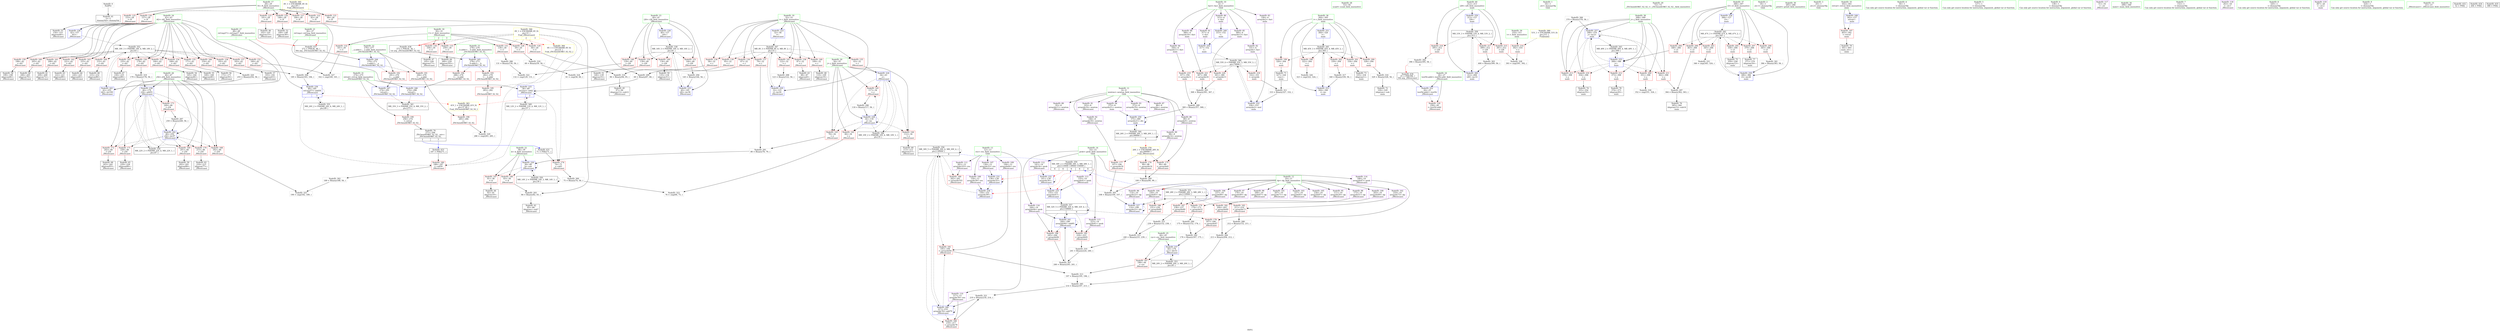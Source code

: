 digraph "SVFG" {
	label="SVFG";

	Node0x5571fbaf1560 [shape=record,color=grey,label="{NodeID: 0\nNullPtr}"];
	Node0x5571fbaf1560 -> Node0x5571fbb18ff0[style=solid];
	Node0x5571fbb1ce90 [shape=record,color=red,label="{NodeID: 194\n288\<--278\n\<--__b.addr\n_ZSt3minIiERKT_S2_S2_\n}"];
	Node0x5571fbb1ce90 -> Node0x5571fbb27720[style=solid];
	Node0x5571fbb1a200 [shape=record,color=purple,label="{NodeID: 111\n261\<--12\narrayidx103\<--res\n_Z8testcasei\n}"];
	Node0x5571fbb1a200 -> Node0x5571fbb228a0[style=solid];
	Node0x5571fbb18560 [shape=record,color=green,label="{NodeID: 28\n53\<--54\nscanf\<--scanf_field_insensitive\n}"];
	Node0x5571fbb2b980 [shape=record,color=grey,label="{NodeID: 305\n108 = Binary(100, 107, )\n}"];
	Node0x5571fbb2b980 -> Node0x5571fbb1e960[style=solid];
	Node0x5571fbb1e550 [shape=record,color=blue,label="{NodeID: 222\n26\<--25\ntestNr.addr\<--testNr\n_Z8testcasei\n}"];
	Node0x5571fbb1e550 -> Node0x5571fbb1f090[style=dashed];
	Node0x5571fbb20000 [shape=record,color=red,label="{NodeID: 139\n95\<--32\n\<--i\n_Z8testcasei\n}"];
	Node0x5571fbb20000 -> Node0x5571fbb2c700[style=solid];
	Node0x5571fbb1ac70 [shape=record,color=black,label="{NodeID: 56\n172\<--171\nidxprom50\<--\n_Z8testcasei\n}"];
	Node0x5571fbb27a60 [shape=record,color=blue,label="{NodeID: 250\n317\<--152\n\<--\nmain\n}"];
	Node0x5571fbb27a60 -> Node0x5571fbb3f1e0[style=dashed];
	Node0x5571fbb216c0 [shape=record,color=red,label="{NodeID: 167\n196\<--44\n\<--cyc\n_Z8testcasei\n}"];
	Node0x5571fbb216c0 -> Node0x5571fbb2c580[style=solid];
	Node0x5571fbb1c330 [shape=record,color=purple,label="{NodeID: 84\n356\<--4\narrayidx11\<--fact\nmain\n}"];
	Node0x5571fbb1c330 -> Node0x5571fbb1e2e0[style=solid];
	Node0x5571fbaf06f0 [shape=record,color=green,label="{NodeID: 1\n16\<--1\n.str\<--dummyObj\nGlob }"];
	Node0x5571fbb1cf60 [shape=record,color=red,label="{NodeID: 195\n283\<--282\n\<--\n_ZSt3minIiERKT_S2_S2_\n}"];
	Node0x5571fbb1cf60 -> Node0x5571fbb2dd80[style=solid];
	Node0x5571fbb1a2d0 [shape=record,color=purple,label="{NodeID: 112\n141\<--14\narrayidx34\<--prob\n_Z8testcasei\n}"];
	Node0x5571fbb1a2d0 -> Node0x5571fbb26bc0[style=solid];
	Node0x5571fbb18630 [shape=record,color=green,label="{NodeID: 29\n72\<--73\n_ZSt3minIiERKT_S2_S2_\<--_ZSt3minIiERKT_S2_S2__field_insensitive\n}"];
	Node0x5571fbb3d4e0 [shape=record,color=yellow,style=double,label="{NodeID: 389\n51V_1 = ENCHI(MR_51V_0)\npts\{311 \}\nFun[main]}"];
	Node0x5571fbb3d4e0 -> Node0x5571fbb1ded0[style=dashed];
	Node0x5571fbb2bb00 [shape=record,color=grey,label="{NodeID: 306\n379 = Binary(378, 56, )\n}"];
	Node0x5571fbb2bb00 -> Node0x5571fbb28010[style=solid];
	Node0x5571fbb1e620 [shape=record,color=blue,label="{NodeID: 223\n32\<--56\ni\<--\n_Z8testcasei\n}"];
	Node0x5571fbb1e620 -> Node0x5571fbb3f6e0[style=dashed];
	Node0x5571fbb200d0 [shape=record,color=red,label="{NodeID: 140\n109\<--32\n\<--i\n_Z8testcasei\n}"];
	Node0x5571fbb200d0 -> Node0x5571fbb1a5f0[style=solid];
	Node0x5571fbb1ad40 [shape=record,color=black,label="{NodeID: 57\n193\<--192\nidxprom63\<--\n_Z8testcasei\n}"];
	Node0x5571fbb27b30 [shape=record,color=blue,label="{NodeID: 251\n304\<--320\ni\<--\nmain\n}"];
	Node0x5571fbb27b30 -> Node0x5571fbb3ece0[style=dashed];
	Node0x5571fbb21790 [shape=record,color=red,label="{NodeID: 168\n182\<--46\n\<--j54\n_Z8testcasei\n}"];
	Node0x5571fbb21790 -> Node0x5571fbb2d780[style=solid];
	Node0x5571fbb1c400 [shape=record,color=purple,label="{NodeID: 85\n360\<--4\narrayidx13\<--fact\nmain\n}"];
	Node0x5571fbb1c400 -> Node0x5571fbb1e3b0[style=solid];
	Node0x5571fbaf0aa0 [shape=record,color=green,label="{NodeID: 2\n18\<--1\n.str.1\<--dummyObj\nGlob }"];
	Node0x5571fbb1d030 [shape=record,color=red,label="{NodeID: 196\n285\<--284\n\<--\n_ZSt3minIiERKT_S2_S2_\n}"];
	Node0x5571fbb1d030 -> Node0x5571fbb2dd80[style=solid];
	Node0x5571fbb1a3a0 [shape=record,color=purple,label="{NodeID: 113\n155\<--14\narrayidx41\<--prob\n_Z8testcasei\n}"];
	Node0x5571fbb1a3a0 -> Node0x5571fbb26e30[style=solid];
	Node0x5571fbb18700 [shape=record,color=green,label="{NodeID: 30\n265\<--266\nprintf\<--printf_field_insensitive\n}"];
	Node0x5571fbb2bc80 [shape=record,color=grey,label="{NodeID: 307\n246 = Binary(245, 241, )\n}"];
	Node0x5571fbb2bc80 -> Node0x5571fbb27310[style=solid];
	Node0x5571fbb1e6f0 [shape=record,color=blue,label="{NodeID: 224\n34\<--63\nj\<--\n_Z8testcasei\n}"];
	Node0x5571fbb1e6f0 -> Node0x5571fbb20270[style=dashed];
	Node0x5571fbb1e6f0 -> Node0x5571fbb20340[style=dashed];
	Node0x5571fbb1e6f0 -> Node0x5571fbb20410[style=dashed];
	Node0x5571fbb1e6f0 -> Node0x5571fbb204e0[style=dashed];
	Node0x5571fbb1e6f0 -> Node0x5571fbb1ea30[style=dashed];
	Node0x5571fbb1e6f0 -> Node0x5571fbb3fbe0[style=dashed];
	Node0x5571fbb201a0 [shape=record,color=red,label="{NodeID: 141\n122\<--32\n\<--i\n_Z8testcasei\n}"];
	Node0x5571fbb201a0 -> Node0x5571fbb2af00[style=solid];
	Node0x5571fbb1ae10 [shape=record,color=black,label="{NodeID: 58\n199\<--198\nidxprom66\<--\n_Z8testcasei\n}"];
	Node0x5571fbb27c00 [shape=record,color=blue,label="{NodeID: 252\n336\<--333\narrayidx2\<--mul\nmain\n}"];
	Node0x5571fbb27c00 -> Node0x5571fbb3f1e0[style=dashed];
	Node0x5571fbb21860 [shape=record,color=red,label="{NodeID: 169\n201\<--46\n\<--j54\n_Z8testcasei\n}"];
	Node0x5571fbb21860 -> Node0x5571fbb1aee0[style=solid];
	Node0x5571fbb1c4d0 [shape=record,color=purple,label="{NodeID: 86\n366\<--4\narrayidx16\<--fact\nmain\n}"];
	Node0x5571fbb1c4d0 -> Node0x5571fbb1e480[style=solid];
	Node0x5571fbaf0860 [shape=record,color=green,label="{NodeID: 3\n20\<--1\n.str.2\<--dummyObj\nGlob }"];
	Node0x5571fbb1d100 [shape=record,color=red,label="{NodeID: 197\n403\<--302\n\<--retval\nmain\n}"];
	Node0x5571fbb1d100 -> Node0x5571fbb1bf20[style=solid];
	Node0x5571fbb1a470 [shape=record,color=purple,label="{NodeID: 114\n166\<--14\narrayidx47\<--prob\n_Z8testcasei\n}"];
	Node0x5571fbb1a470 -> Node0x5571fbb21fb0[style=solid];
	Node0x5571fbb187d0 [shape=record,color=green,label="{NodeID: 31\n274\<--275\nretval\<--retval_field_insensitive\n_ZSt3minIiERKT_S2_S2_\n}"];
	Node0x5571fbb187d0 -> Node0x5571fbb22970[style=solid];
	Node0x5571fbb187d0 -> Node0x5571fbb27720[style=solid];
	Node0x5571fbb187d0 -> Node0x5571fbb277f0[style=solid];
	Node0x5571fbb2be00 [shape=record,color=grey,label="{NodeID: 308\n185 = Binary(183, 184, )\n}"];
	Node0x5571fbb2be00 -> Node0x5571fbb27170[style=solid];
	Node0x5571fbb1e7c0 [shape=record,color=blue,label="{NodeID: 225\n36\<--69\nref.tmp\<--add2\n_Z8testcasei\n|{|<s3>2}}"];
	Node0x5571fbb1e7c0 -> Node0x5571fbb21c70[style=dashed];
	Node0x5571fbb1e7c0 -> Node0x5571fbb1e7c0[style=dashed];
	Node0x5571fbb1e7c0 -> Node0x5571fbb400e0[style=dashed];
	Node0x5571fbb1e7c0:s3 -> Node0x5571fbb46750[style=dashed,color=red];
	Node0x5571fbb20270 [shape=record,color=red,label="{NodeID: 142\n66\<--34\n\<--j\n_Z8testcasei\n}"];
	Node0x5571fbb20270 -> Node0x5571fbb2d480[style=solid];
	Node0x5571fbb1aee0 [shape=record,color=black,label="{NodeID: 59\n202\<--201\nidxprom68\<--\n_Z8testcasei\n}"];
	Node0x5571fbb27cd0 [shape=record,color=blue,label="{NodeID: 253\n304\<--340\ni\<--inc\nmain\n}"];
	Node0x5571fbb27cd0 -> Node0x5571fbb3ece0[style=dashed];
	Node0x5571fbb21930 [shape=record,color=red,label="{NodeID: 170\n215\<--46\n\<--j54\n_Z8testcasei\n}"];
	Node0x5571fbb21930 -> Node0x5571fbb1b150[style=solid];
	Node0x5571fbb1c5a0 [shape=record,color=purple,label="{NodeID: 87\n86\<--8\narrayidx\<--newton\n_Z8testcasei\n}"];
	Node0x5571fbb16ff0 [shape=record,color=green,label="{NodeID: 4\n56\<--1\n\<--dummyObj\nCan only get source location for instruction, argument, global var or function.}"];
	Node0x5571fbb1d1d0 [shape=record,color=red,label="{NodeID: 198\n322\<--304\n\<--i\nmain\n}"];
	Node0x5571fbb1d1d0 -> Node0x5571fbb2d900[style=solid];
	Node0x5571fbb1a540 [shape=record,color=purple,label="{NodeID: 115\n223\<--14\narrayidx81\<--prob\n_Z8testcasei\n}"];
	Node0x5571fbb1a540 -> Node0x5571fbb22560[style=solid];
	Node0x5571fbb188a0 [shape=record,color=green,label="{NodeID: 32\n276\<--277\n__a.addr\<--__a.addr_field_insensitive\n_ZSt3minIiERKT_S2_S2_\n}"];
	Node0x5571fbb188a0 -> Node0x5571fbb22a40[style=solid];
	Node0x5571fbb188a0 -> Node0x5571fbb1ccf0[style=solid];
	Node0x5571fbb188a0 -> Node0x5571fbb27580[style=solid];
	Node0x5571fbb2bf80 [shape=record,color=grey,label="{NodeID: 309\n100 = Binary(90, 99, )\n}"];
	Node0x5571fbb2bf80 -> Node0x5571fbb2b980[style=solid];
	Node0x5571fbb1e890 [shape=record,color=blue,label="{NodeID: 226\n38\<--80\nk\<--sub\n_Z8testcasei\n}"];
	Node0x5571fbb1e890 -> Node0x5571fbb205b0[style=dashed];
	Node0x5571fbb1e890 -> Node0x5571fbb20680[style=dashed];
	Node0x5571fbb1e890 -> Node0x5571fbb1e890[style=dashed];
	Node0x5571fbb1e890 -> Node0x5571fbb405e0[style=dashed];
	Node0x5571fbb20340 [shape=record,color=red,label="{NodeID: 143\n78\<--34\n\<--j\n_Z8testcasei\n}"];
	Node0x5571fbb20340 -> Node0x5571fbb2a480[style=solid];
	Node0x5571fbb1afb0 [shape=record,color=black,label="{NodeID: 60\n206\<--205\nidxprom70\<--\n_Z8testcasei\n}"];
	Node0x5571fbb27da0 [shape=record,color=blue,label="{NodeID: 254\n306\<--127\ni3\<--\nmain\n}"];
	Node0x5571fbb27da0 -> Node0x5571fbb3dde0[style=dashed];
	Node0x5571fbb21a00 [shape=record,color=red,label="{NodeID: 171\n228\<--46\n\<--j54\n_Z8testcasei\n}"];
	Node0x5571fbb21a00 -> Node0x5571fbb1b3c0[style=solid];
	Node0x5571fbb1c670 [shape=record,color=purple,label="{NodeID: 88\n89\<--8\narrayidx9\<--newton\n_Z8testcasei\n}"];
	Node0x5571fbb1c670 -> Node0x5571fbb21d40[style=solid];
	Node0x5571fbb17080 [shape=record,color=green,label="{NodeID: 5\n127\<--1\n\<--dummyObj\nCan only get source location for instruction, argument, global var or function.}"];
	Node0x5571fbb45760 [shape=record,color=yellow,style=double,label="{NodeID: 365\n4V_1 = ENCHI(MR_4V_0)\npts\{29 \}\nFun[_Z8testcasei]}"];
	Node0x5571fbb45760 -> Node0x5571fbb1f160[style=dashed];
	Node0x5571fbb45760 -> Node0x5571fbb1f230[style=dashed];
	Node0x5571fbb45760 -> Node0x5571fbb1f300[style=dashed];
	Node0x5571fbb45760 -> Node0x5571fbb1f3d0[style=dashed];
	Node0x5571fbb45760 -> Node0x5571fbb1f4a0[style=dashed];
	Node0x5571fbb45760 -> Node0x5571fbb1f570[style=dashed];
	Node0x5571fbb45760 -> Node0x5571fbb1f640[style=dashed];
	Node0x5571fbb1d2a0 [shape=record,color=red,label="{NodeID: 199\n326\<--304\n\<--i\nmain\n}"];
	Node0x5571fbb1d2a0 -> Node0x5571fbb1b8a0[style=solid];
	Node0x5571fbb1ed50 [shape=record,color=purple,label="{NodeID: 116\n244\<--14\narrayidx94\<--prob\n_Z8testcasei\n}"];
	Node0x5571fbb1ed50 -> Node0x5571fbb227d0[style=solid];
	Node0x5571fbb1ed50 -> Node0x5571fbb27310[style=solid];
	Node0x5571fbb18970 [shape=record,color=green,label="{NodeID: 33\n278\<--279\n__b.addr\<--__b.addr_field_insensitive\n_ZSt3minIiERKT_S2_S2_\n}"];
	Node0x5571fbb18970 -> Node0x5571fbb1cdc0[style=solid];
	Node0x5571fbb18970 -> Node0x5571fbb1ce90[style=solid];
	Node0x5571fbb18970 -> Node0x5571fbb27650[style=solid];
	Node0x5571fbb2c100 [shape=record,color=grey,label="{NodeID: 310\n241 = Binary(224, 240, )\n}"];
	Node0x5571fbb2c100 -> Node0x5571fbb2bc80[style=solid];
	Node0x5571fbb1e960 [shape=record,color=blue,label="{NodeID: 227\n114\<--108\narrayidx22\<--div\n_Z8testcasei\n}"];
	Node0x5571fbb1e960 -> Node0x5571fbb1e960[style=dashed];
	Node0x5571fbb1e960 -> Node0x5571fbb40ae0[style=dashed];
	Node0x5571fbb20410 [shape=record,color=red,label="{NodeID: 144\n112\<--34\n\<--j\n_Z8testcasei\n}"];
	Node0x5571fbb20410 -> Node0x5571fbb1a6c0[style=solid];
	Node0x5571fbb1b080 [shape=record,color=black,label="{NodeID: 61\n209\<--208\nidxprom72\<--\n_Z8testcasei\n}"];
	Node0x5571fbb3c5e0 [shape=record,color=black,label="{NodeID: 338\nMR_16V_3 = PHI(MR_16V_4, MR_16V_2, )\npts\{41 \}\n}"];
	Node0x5571fbb3c5e0 -> Node0x5571fbb20750[style=dashed];
	Node0x5571fbb3c5e0 -> Node0x5571fbb20820[style=dashed];
	Node0x5571fbb3c5e0 -> Node0x5571fbb208f0[style=dashed];
	Node0x5571fbb3c5e0 -> Node0x5571fbb209c0[style=dashed];
	Node0x5571fbb3c5e0 -> Node0x5571fbb26c90[style=dashed];
	Node0x5571fbb27e70 [shape=record,color=blue,label="{NodeID: 255\n308\<--348\nj\<--\nmain\n}"];
	Node0x5571fbb27e70 -> Node0x5571fbb1dac0[style=dashed];
	Node0x5571fbb27e70 -> Node0x5571fbb1db90[style=dashed];
	Node0x5571fbb27e70 -> Node0x5571fbb1dc60[style=dashed];
	Node0x5571fbb27e70 -> Node0x5571fbb1dd30[style=dashed];
	Node0x5571fbb27e70 -> Node0x5571fbb1de00[style=dashed];
	Node0x5571fbb27e70 -> Node0x5571fbb28010[style=dashed];
	Node0x5571fbb27e70 -> Node0x5571fbb3e2e0[style=dashed];
	Node0x5571fbb21ad0 [shape=record,color=red,label="{NodeID: 172\n242\<--46\n\<--j54\n_Z8testcasei\n}"];
	Node0x5571fbb21ad0 -> Node0x5571fbb1b630[style=solid];
	Node0x5571fbb1c740 [shape=record,color=purple,label="{NodeID: 89\n93\<--8\narrayidx11\<--newton\n_Z8testcasei\n}"];
	Node0x5571fbaf0590 [shape=record,color=green,label="{NodeID: 6\n138\<--1\n\<--dummyObj\nCan only get source location for instruction, argument, global var or function.}"];
	Node0x5571fbb45840 [shape=record,color=yellow,style=double,label="{NodeID: 366\n6V_1 = ENCHI(MR_6V_0)\npts\{31 \}\nFun[_Z8testcasei]|{|<s8>2|<s9>3}}"];
	Node0x5571fbb45840 -> Node0x5571fbb1f710[style=dashed];
	Node0x5571fbb45840 -> Node0x5571fbb1f7e0[style=dashed];
	Node0x5571fbb45840 -> Node0x5571fbb1f8b0[style=dashed];
	Node0x5571fbb45840 -> Node0x5571fbb1f980[style=dashed];
	Node0x5571fbb45840 -> Node0x5571fbb1fa50[style=dashed];
	Node0x5571fbb45840 -> Node0x5571fbb1fb20[style=dashed];
	Node0x5571fbb45840 -> Node0x5571fbb21c70[style=dashed];
	Node0x5571fbb45840 -> Node0x5571fbb22150[style=dashed];
	Node0x5571fbb45840:s8 -> Node0x5571fbb22b10[style=dashed,color=red];
	Node0x5571fbb45840:s9 -> Node0x5571fbb22b10[style=dashed,color=red];
	Node0x5571fbb1d370 [shape=record,color=red,label="{NodeID: 200\n328\<--304\n\<--i\nmain\n}"];
	Node0x5571fbb1d370 -> Node0x5571fbb2ca00[style=solid];
	Node0x5571fbb1ee20 [shape=record,color=purple,label="{NodeID: 117\n51\<--16\n\<--.str\n_Z8testcasei\n}"];
	Node0x5571fbb18a40 [shape=record,color=green,label="{NodeID: 34\n299\<--300\nmain\<--main_field_insensitive\n}"];
	Node0x5571fbb2c280 [shape=record,color=grey,label="{NodeID: 311\n333 = Binary(327, 332, )\n}"];
	Node0x5571fbb2c280 -> Node0x5571fbb27c00[style=solid];
	Node0x5571fbb1ea30 [shape=record,color=blue,label="{NodeID: 228\n34\<--118\nj\<--inc\n_Z8testcasei\n}"];
	Node0x5571fbb1ea30 -> Node0x5571fbb20270[style=dashed];
	Node0x5571fbb1ea30 -> Node0x5571fbb20340[style=dashed];
	Node0x5571fbb1ea30 -> Node0x5571fbb20410[style=dashed];
	Node0x5571fbb1ea30 -> Node0x5571fbb204e0[style=dashed];
	Node0x5571fbb1ea30 -> Node0x5571fbb1ea30[style=dashed];
	Node0x5571fbb1ea30 -> Node0x5571fbb3fbe0[style=dashed];
	Node0x5571fbb204e0 [shape=record,color=red,label="{NodeID: 145\n117\<--34\n\<--j\n_Z8testcasei\n}"];
	Node0x5571fbb204e0 -> Node0x5571fbb2ac00[style=solid];
	Node0x5571fbb1b150 [shape=record,color=black,label="{NodeID: 62\n216\<--215\nidxprom77\<--\n_Z8testcasei\n}"];
	Node0x5571fbb27f40 [shape=record,color=blue,label="{NodeID: 256\n375\<--369\narrayidx21\<--div\nmain\n}"];
	Node0x5571fbb27f40 -> Node0x5571fbb27f40[style=dashed];
	Node0x5571fbb27f40 -> Node0x5571fbb3e7e0[style=dashed];
	Node0x5571fbb21ba0 [shape=record,color=red,label="{NodeID: 173\n249\<--46\n\<--j54\n_Z8testcasei\n}"];
	Node0x5571fbb21ba0 -> Node0x5571fbb29e80[style=solid];
	Node0x5571fbb1c810 [shape=record,color=purple,label="{NodeID: 90\n98\<--8\narrayidx14\<--newton\n_Z8testcasei\n}"];
	Node0x5571fbb1c810 -> Node0x5571fbb21e10[style=solid];
	Node0x5571fbaf0620 [shape=record,color=green,label="{NodeID: 7\n152\<--1\n\<--dummyObj\nCan only get source location for instruction, argument, global var or function.}"];
	Node0x5571fbb29a00 [shape=record,color=grey,label="{NodeID: 284\n213 = Binary(204, 212, )\n}"];
	Node0x5571fbb29a00 -> Node0x5571fbb29b80[style=solid];
	Node0x5571fbb1d440 [shape=record,color=red,label="{NodeID: 201\n334\<--304\n\<--i\nmain\n}"];
	Node0x5571fbb1d440 -> Node0x5571fbb1ba40[style=solid];
	Node0x5571fbb1eef0 [shape=record,color=purple,label="{NodeID: 118\n263\<--18\n\<--.str.1\n_Z8testcasei\n}"];
	Node0x5571fbb18b10 [shape=record,color=green,label="{NodeID: 35\n302\<--303\nretval\<--retval_field_insensitive\nmain\n}"];
	Node0x5571fbb18b10 -> Node0x5571fbb1d100[style=solid];
	Node0x5571fbb18b10 -> Node0x5571fbb278c0[style=solid];
	Node0x5571fbb2c400 [shape=record,color=grey,label="{NodeID: 312\n240 = Binary(231, 239, )\n}"];
	Node0x5571fbb2c400 -> Node0x5571fbb2c100[style=solid];
	Node0x5571fbb1eb00 [shape=record,color=blue,label="{NodeID: 229\n32\<--123\ni\<--inc24\n_Z8testcasei\n}"];
	Node0x5571fbb1eb00 -> Node0x5571fbb3f6e0[style=dashed];
	Node0x5571fbb205b0 [shape=record,color=red,label="{NodeID: 146\n83\<--38\n\<--k\n_Z8testcasei\n}"];
	Node0x5571fbb205b0 -> Node0x5571fbb2a780[style=solid];
	Node0x5571fbb1b220 [shape=record,color=black,label="{NodeID: 63\n222\<--221\nidxprom80\<--\n_Z8testcasei\n}"];
	Node0x5571fbb28010 [shape=record,color=blue,label="{NodeID: 257\n308\<--379\nj\<--inc23\nmain\n}"];
	Node0x5571fbb28010 -> Node0x5571fbb1dac0[style=dashed];
	Node0x5571fbb28010 -> Node0x5571fbb1db90[style=dashed];
	Node0x5571fbb28010 -> Node0x5571fbb1dc60[style=dashed];
	Node0x5571fbb28010 -> Node0x5571fbb1dd30[style=dashed];
	Node0x5571fbb28010 -> Node0x5571fbb1de00[style=dashed];
	Node0x5571fbb28010 -> Node0x5571fbb28010[style=dashed];
	Node0x5571fbb28010 -> Node0x5571fbb3e2e0[style=dashed];
	Node0x5571fbb21c70 [shape=record,color=red,label="{NodeID: 174\n74\<--71\n\<--call3\n_Z8testcasei\n}"];
	Node0x5571fbb21c70 -> Node0x5571fbb2b200[style=solid];
	Node0x5571fbb1c8e0 [shape=record,color=purple,label="{NodeID: 91\n103\<--8\narrayidx16\<--newton\n_Z8testcasei\n}"];
	Node0x5571fbaf1d90 [shape=record,color=green,label="{NodeID: 8\n320\<--1\n\<--dummyObj\nCan only get source location for instruction, argument, global var or function.}"];
	Node0x5571fbb29b80 [shape=record,color=grey,label="{NodeID: 285\n214 = Binary(197, 213, )\n}"];
	Node0x5571fbb29b80 -> Node0x5571fbb2d180[style=solid];
	Node0x5571fbb1d510 [shape=record,color=red,label="{NodeID: 202\n339\<--304\n\<--i\nmain\n}"];
	Node0x5571fbb1d510 -> Node0x5571fbb2cb80[style=solid];
	Node0x5571fbb1efc0 [shape=record,color=purple,label="{NodeID: 119\n387\<--20\n\<--.str.2\nmain\n}"];
	Node0x5571fbb18be0 [shape=record,color=green,label="{NodeID: 36\n304\<--305\ni\<--i_field_insensitive\nmain\n}"];
	Node0x5571fbb18be0 -> Node0x5571fbb1d1d0[style=solid];
	Node0x5571fbb18be0 -> Node0x5571fbb1d2a0[style=solid];
	Node0x5571fbb18be0 -> Node0x5571fbb1d370[style=solid];
	Node0x5571fbb18be0 -> Node0x5571fbb1d440[style=solid];
	Node0x5571fbb18be0 -> Node0x5571fbb1d510[style=solid];
	Node0x5571fbb18be0 -> Node0x5571fbb27b30[style=solid];
	Node0x5571fbb18be0 -> Node0x5571fbb27cd0[style=solid];
	Node0x5571fbb2c580 [shape=record,color=grey,label="{NodeID: 313\n197 = Binary(195, 196, )\n}"];
	Node0x5571fbb2c580 -> Node0x5571fbb29b80[style=solid];
	Node0x5571fbb1ebd0 [shape=record,color=blue,label="{NodeID: 230\n40\<--127\ni26\<--\n_Z8testcasei\n}"];
	Node0x5571fbb1ebd0 -> Node0x5571fbb3c5e0[style=dashed];
	Node0x5571fbb20680 [shape=record,color=red,label="{NodeID: 147\n91\<--38\n\<--k\n_Z8testcasei\n}"];
	Node0x5571fbb20680 -> Node0x5571fbb19290[style=solid];
	Node0x5571fbb1b2f0 [shape=record,color=black,label="{NodeID: 64\n226\<--225\nidxprom82\<--\n_Z8testcasei\n}"];
	Node0x5571fbb3dcf0 [shape=record,color=black,label="{NodeID: 341\nMR_35V_3 = PHI(MR_35V_4, MR_35V_2, )\npts\{275 \}\n}"];
	Node0x5571fbb3dcf0 -> Node0x5571fbb22970[style=dashed];
	Node0x5571fbb280e0 [shape=record,color=blue,label="{NodeID: 258\n306\<--384\ni3\<--inc26\nmain\n}"];
	Node0x5571fbb280e0 -> Node0x5571fbb3dde0[style=dashed];
	Node0x5571fbb21d40 [shape=record,color=red,label="{NodeID: 175\n90\<--89\n\<--arrayidx9\n_Z8testcasei\n}"];
	Node0x5571fbb21d40 -> Node0x5571fbb2bf80[style=solid];
	Node0x5571fbb1c9b0 [shape=record,color=purple,label="{NodeID: 92\n106\<--8\narrayidx18\<--newton\n_Z8testcasei\n}"];
	Node0x5571fbb1c9b0 -> Node0x5571fbb21ee0[style=solid];
	Node0x5571fbaf1e20 [shape=record,color=green,label="{NodeID: 9\n324\<--1\n\<--dummyObj\nCan only get source location for instruction, argument, global var or function.}"];
	Node0x5571fbb29d00 [shape=record,color=grey,label="{NodeID: 286\n131 = Binary(130, 56, )\n}"];
	Node0x5571fbb29d00 -> Node0x5571fbb2d300[style=solid];
	Node0x5571fbb1d5e0 [shape=record,color=red,label="{NodeID: 203\n345\<--306\n\<--i3\nmain\n}"];
	Node0x5571fbb1d5e0 -> Node0x5571fbb2e080[style=solid];
	Node0x5571fbb1f090 [shape=record,color=red,label="{NodeID: 120\n258\<--26\n\<--testNr.addr\n_Z8testcasei\n}"];
	Node0x5571fbb18cb0 [shape=record,color=green,label="{NodeID: 37\n306\<--307\ni3\<--i3_field_insensitive\nmain\n}"];
	Node0x5571fbb18cb0 -> Node0x5571fbb1d5e0[style=solid];
	Node0x5571fbb18cb0 -> Node0x5571fbb1d6b0[style=solid];
	Node0x5571fbb18cb0 -> Node0x5571fbb1d780[style=solid];
	Node0x5571fbb18cb0 -> Node0x5571fbb1d850[style=solid];
	Node0x5571fbb18cb0 -> Node0x5571fbb1d920[style=solid];
	Node0x5571fbb18cb0 -> Node0x5571fbb1d9f0[style=solid];
	Node0x5571fbb18cb0 -> Node0x5571fbb27da0[style=solid];
	Node0x5571fbb18cb0 -> Node0x5571fbb280e0[style=solid];
	Node0x5571fbb2c700 [shape=record,color=grey,label="{NodeID: 314\n96 = Binary(94, 95, )\n}"];
	Node0x5571fbb2c700 -> Node0x5571fbb19360[style=solid];
	Node0x5571fbb26b30 [shape=record,color=blue,label="{NodeID: 231\n136\<--138\narrayidx32\<--\n_Z8testcasei\n}"];
	Node0x5571fbb26b30 -> Node0x5571fbb26b30[style=dashed];
	Node0x5571fbb26b30 -> Node0x5571fbb26d60[style=dashed];
	Node0x5571fbb20750 [shape=record,color=red,label="{NodeID: 148\n129\<--40\n\<--i26\n_Z8testcasei\n}"];
	Node0x5571fbb20750 -> Node0x5571fbb2d300[style=solid];
	Node0x5571fbb1b3c0 [shape=record,color=black,label="{NodeID: 65\n229\<--228\nidxprom84\<--\n_Z8testcasei\n}"];
	Node0x5571fbb3dde0 [shape=record,color=black,label="{NodeID: 342\nMR_47V_3 = PHI(MR_47V_4, MR_47V_2, )\npts\{307 \}\n}"];
	Node0x5571fbb3dde0 -> Node0x5571fbb1d5e0[style=dashed];
	Node0x5571fbb3dde0 -> Node0x5571fbb1d6b0[style=dashed];
	Node0x5571fbb3dde0 -> Node0x5571fbb1d780[style=dashed];
	Node0x5571fbb3dde0 -> Node0x5571fbb1d850[style=dashed];
	Node0x5571fbb3dde0 -> Node0x5571fbb1d920[style=dashed];
	Node0x5571fbb3dde0 -> Node0x5571fbb1d9f0[style=dashed];
	Node0x5571fbb3dde0 -> Node0x5571fbb280e0[style=dashed];
	Node0x5571fbb281b0 [shape=record,color=blue,label="{NodeID: 259\n312\<--127\ni28\<--\nmain\n}"];
	Node0x5571fbb281b0 -> Node0x5571fbb42de0[style=dashed];
	Node0x5571fbb21e10 [shape=record,color=red,label="{NodeID: 176\n99\<--98\n\<--arrayidx14\n_Z8testcasei\n}"];
	Node0x5571fbb21e10 -> Node0x5571fbb2bf80[style=solid];
	Node0x5571fbb1ca80 [shape=record,color=purple,label="{NodeID: 93\n372\<--8\narrayidx19\<--newton\nmain\n}"];
	Node0x5571fbb17330 [shape=record,color=green,label="{NodeID: 10\n4\<--7\nfact\<--fact_field_insensitive\nGlob }"];
	Node0x5571fbb17330 -> Node0x5571fbb1bff0[style=solid];
	Node0x5571fbb17330 -> Node0x5571fbb1c0c0[style=solid];
	Node0x5571fbb17330 -> Node0x5571fbb1c190[style=solid];
	Node0x5571fbb17330 -> Node0x5571fbb1c260[style=solid];
	Node0x5571fbb17330 -> Node0x5571fbb1c330[style=solid];
	Node0x5571fbb17330 -> Node0x5571fbb1c400[style=solid];
	Node0x5571fbb17330 -> Node0x5571fbb1c4d0[style=solid];
	Node0x5571fbb29e80 [shape=record,color=grey,label="{NodeID: 287\n250 = Binary(249, 56, )\n}"];
	Node0x5571fbb29e80 -> Node0x5571fbb273e0[style=solid];
	Node0x5571fbb1d6b0 [shape=record,color=red,label="{NodeID: 204\n348\<--306\n\<--i3\nmain\n}"];
	Node0x5571fbb1d6b0 -> Node0x5571fbb27e70[style=solid];
	Node0x5571fbb1f160 [shape=record,color=red,label="{NodeID: 121\n68\<--28\n\<--N\n_Z8testcasei\n}"];
	Node0x5571fbb1f160 -> Node0x5571fbb2b080[style=solid];
	Node0x5571fbb18d80 [shape=record,color=green,label="{NodeID: 38\n308\<--309\nj\<--j_field_insensitive\nmain\n}"];
	Node0x5571fbb18d80 -> Node0x5571fbb1dac0[style=solid];
	Node0x5571fbb18d80 -> Node0x5571fbb1db90[style=solid];
	Node0x5571fbb18d80 -> Node0x5571fbb1dc60[style=solid];
	Node0x5571fbb18d80 -> Node0x5571fbb1dd30[style=solid];
	Node0x5571fbb18d80 -> Node0x5571fbb1de00[style=solid];
	Node0x5571fbb18d80 -> Node0x5571fbb27e70[style=solid];
	Node0x5571fbb18d80 -> Node0x5571fbb28010[style=solid];
	Node0x5571fbb2c880 [shape=record,color=grey,label="{NodeID: 315\n239 = Binary(152, 238, )\n}"];
	Node0x5571fbb2c880 -> Node0x5571fbb2c400[style=solid];
	Node0x5571fbb26bc0 [shape=record,color=blue,label="{NodeID: 232\n141\<--138\narrayidx34\<--\n_Z8testcasei\n}"];
	Node0x5571fbb26bc0 -> Node0x5571fbb26bc0[style=dashed];
	Node0x5571fbb26bc0 -> Node0x5571fbb26e30[style=dashed];
	Node0x5571fbb20820 [shape=record,color=red,label="{NodeID: 149\n134\<--40\n\<--i26\n_Z8testcasei\n}"];
	Node0x5571fbb20820 -> Node0x5571fbb1a790[style=solid];
	Node0x5571fbb1b490 [shape=record,color=black,label="{NodeID: 66\n233\<--232\nidxprom86\<--\n_Z8testcasei\n}"];
	Node0x5571fbb3e2e0 [shape=record,color=black,label="{NodeID: 343\nMR_49V_2 = PHI(MR_49V_4, MR_49V_1, )\npts\{309 \}\n}"];
	Node0x5571fbb3e2e0 -> Node0x5571fbb27e70[style=dashed];
	Node0x5571fbb28280 [shape=record,color=blue,label="{NodeID: 260\n312\<--400\ni28\<--inc33\nmain\n}"];
	Node0x5571fbb28280 -> Node0x5571fbb42de0[style=dashed];
	Node0x5571fbb21ee0 [shape=record,color=red,label="{NodeID: 177\n107\<--106\n\<--arrayidx18\n_Z8testcasei\n}"];
	Node0x5571fbb21ee0 -> Node0x5571fbb2b980[style=solid];
	Node0x5571fbb1cb50 [shape=record,color=purple,label="{NodeID: 94\n375\<--8\narrayidx21\<--newton\nmain\n}"];
	Node0x5571fbb1cb50 -> Node0x5571fbb27f40[style=solid];
	Node0x5571fbb173c0 [shape=record,color=green,label="{NodeID: 11\n8\<--9\nnewton\<--newton_field_insensitive\nGlob }"];
	Node0x5571fbb173c0 -> Node0x5571fbb1c5a0[style=solid];
	Node0x5571fbb173c0 -> Node0x5571fbb1c670[style=solid];
	Node0x5571fbb173c0 -> Node0x5571fbb1c740[style=solid];
	Node0x5571fbb173c0 -> Node0x5571fbb1c810[style=solid];
	Node0x5571fbb173c0 -> Node0x5571fbb1c8e0[style=solid];
	Node0x5571fbb173c0 -> Node0x5571fbb1c9b0[style=solid];
	Node0x5571fbb173c0 -> Node0x5571fbb1ca80[style=solid];
	Node0x5571fbb173c0 -> Node0x5571fbb1cb50[style=solid];
	Node0x5571fbb2a000 [shape=record,color=grey,label="{NodeID: 288\n212 = Binary(152, 211, )\n}"];
	Node0x5571fbb2a000 -> Node0x5571fbb29a00[style=solid];
	Node0x5571fbb1d780 [shape=record,color=red,label="{NodeID: 205\n358\<--306\n\<--i3\nmain\n}"];
	Node0x5571fbb1d780 -> Node0x5571fbb1bbe0[style=solid];
	Node0x5571fbb1f230 [shape=record,color=red,label="{NodeID: 122\n82\<--28\n\<--N\n_Z8testcasei\n}"];
	Node0x5571fbb1f230 -> Node0x5571fbb2a780[style=solid];
	Node0x5571fbb18e50 [shape=record,color=green,label="{NodeID: 39\n310\<--311\nt\<--t_field_insensitive\nmain\n}"];
	Node0x5571fbb18e50 -> Node0x5571fbb1ded0[style=solid];
	Node0x5571fbb2ca00 [shape=record,color=grey,label="{NodeID: 316\n329 = Binary(328, 56, )\n}"];
	Node0x5571fbb2ca00 -> Node0x5571fbb1b970[style=solid];
	Node0x5571fbb26c90 [shape=record,color=blue,label="{NodeID: 233\n40\<--145\ni26\<--inc36\n_Z8testcasei\n}"];
	Node0x5571fbb26c90 -> Node0x5571fbb3c5e0[style=dashed];
	Node0x5571fbb208f0 [shape=record,color=red,label="{NodeID: 150\n139\<--40\n\<--i26\n_Z8testcasei\n}"];
	Node0x5571fbb208f0 -> Node0x5571fbb1a860[style=solid];
	Node0x5571fbb1b560 [shape=record,color=black,label="{NodeID: 67\n236\<--235\nidxprom88\<--\n_Z8testcasei\n}"];
	Node0x5571fbb3e7e0 [shape=record,color=black,label="{NodeID: 344\nMR_26V_2 = PHI(MR_26V_3, MR_26V_1, )\npts\{90000 \}\n|{|<s2>6}}"];
	Node0x5571fbb3e7e0 -> Node0x5571fbb27f40[style=dashed];
	Node0x5571fbb3e7e0 -> Node0x5571fbb3e7e0[style=dashed];
	Node0x5571fbb3e7e0:s2 -> Node0x5571fbb46100[style=dashed,color=red];
	Node0x5571fbb21fb0 [shape=record,color=red,label="{NodeID: 178\n167\<--166\n\<--arrayidx47\n_Z8testcasei\n}"];
	Node0x5571fbb21fb0 -> Node0x5571fbb2a600[style=solid];
	Node0x5571fbb1cc20 [shape=record,color=purple,label="{NodeID: 95\n111\<--10\narrayidx20\<--dp\n_Z8testcasei\n}"];
	Node0x5571fbb17450 [shape=record,color=green,label="{NodeID: 12\n10\<--11\ndp\<--dp_field_insensitive\nGlob }"];
	Node0x5571fbb17450 -> Node0x5571fbb1cc20[style=solid];
	Node0x5571fbb17450 -> Node0x5571fbb195d0[style=solid];
	Node0x5571fbb17450 -> Node0x5571fbb196a0[style=solid];
	Node0x5571fbb17450 -> Node0x5571fbb19770[style=solid];
	Node0x5571fbb17450 -> Node0x5571fbb19840[style=solid];
	Node0x5571fbb17450 -> Node0x5571fbb19910[style=solid];
	Node0x5571fbb17450 -> Node0x5571fbb199e0[style=solid];
	Node0x5571fbb17450 -> Node0x5571fbb19ab0[style=solid];
	Node0x5571fbb17450 -> Node0x5571fbb19b80[style=solid];
	Node0x5571fbb17450 -> Node0x5571fbb19c50[style=solid];
	Node0x5571fbb17450 -> Node0x5571fbb19d20[style=solid];
	Node0x5571fbb17450 -> Node0x5571fbb19df0[style=solid];
	Node0x5571fbb2a180 [shape=record,color=grey,label="{NodeID: 289\n369 = Binary(357, 368, )\n}"];
	Node0x5571fbb2a180 -> Node0x5571fbb27f40[style=solid];
	Node0x5571fbb1d850 [shape=record,color=red,label="{NodeID: 206\n363\<--306\n\<--i3\nmain\n}"];
	Node0x5571fbb1d850 -> Node0x5571fbb2ad80[style=solid];
	Node0x5571fbb1f300 [shape=record,color=red,label="{NodeID: 123\n101\<--28\n\<--N\n_Z8testcasei\n}"];
	Node0x5571fbb1f300 -> Node0x5571fbb19430[style=solid];
	Node0x5571fbb18f20 [shape=record,color=green,label="{NodeID: 40\n312\<--313\ni28\<--i28_field_insensitive\nmain\n}"];
	Node0x5571fbb18f20 -> Node0x5571fbb1dfa0[style=solid];
	Node0x5571fbb18f20 -> Node0x5571fbb1e070[style=solid];
	Node0x5571fbb18f20 -> Node0x5571fbb1e140[style=solid];
	Node0x5571fbb18f20 -> Node0x5571fbb281b0[style=solid];
	Node0x5571fbb18f20 -> Node0x5571fbb28280[style=solid];
	Node0x5571fbb2cb80 [shape=record,color=grey,label="{NodeID: 317\n340 = Binary(339, 56, )\n}"];
	Node0x5571fbb2cb80 -> Node0x5571fbb27cd0[style=solid];
	Node0x5571fbb26d60 [shape=record,color=blue,label="{NodeID: 234\n150\<--152\narrayidx39\<--\n_Z8testcasei\n}"];
	Node0x5571fbb26d60 -> Node0x5571fbb423e0[style=dashed];
	Node0x5571fbb209c0 [shape=record,color=red,label="{NodeID: 151\n144\<--40\n\<--i26\n_Z8testcasei\n}"];
	Node0x5571fbb209c0 -> Node0x5571fbb2a900[style=solid];
	Node0x5571fbb1b630 [shape=record,color=black,label="{NodeID: 68\n243\<--242\nidxprom93\<--\n_Z8testcasei\n}"];
	Node0x5571fbb3ece0 [shape=record,color=black,label="{NodeID: 345\nMR_45V_3 = PHI(MR_45V_4, MR_45V_2, )\npts\{305 \}\n}"];
	Node0x5571fbb3ece0 -> Node0x5571fbb1d1d0[style=dashed];
	Node0x5571fbb3ece0 -> Node0x5571fbb1d2a0[style=dashed];
	Node0x5571fbb3ece0 -> Node0x5571fbb1d370[style=dashed];
	Node0x5571fbb3ece0 -> Node0x5571fbb1d440[style=dashed];
	Node0x5571fbb3ece0 -> Node0x5571fbb1d510[style=dashed];
	Node0x5571fbb3ece0 -> Node0x5571fbb27cd0[style=dashed];
	Node0x5571fbb22080 [shape=record,color=red,label="{NodeID: 179\n174\<--173\n\<--arrayidx51\n_Z8testcasei\n}"];
	Node0x5571fbb22080 -> Node0x5571fbb2a300[style=solid];
	Node0x5571fbb195d0 [shape=record,color=purple,label="{NodeID: 96\n114\<--10\narrayidx22\<--dp\n_Z8testcasei\n}"];
	Node0x5571fbb195d0 -> Node0x5571fbb1e960[style=solid];
	Node0x5571fbb10250 [shape=record,color=green,label="{NodeID: 13\n12\<--13\nres\<--res_field_insensitive\nGlob }"];
	Node0x5571fbb10250 -> Node0x5571fbb19ec0[style=solid];
	Node0x5571fbb10250 -> Node0x5571fbb19f90[style=solid];
	Node0x5571fbb10250 -> Node0x5571fbb1a060[style=solid];
	Node0x5571fbb10250 -> Node0x5571fbb1a130[style=solid];
	Node0x5571fbb10250 -> Node0x5571fbb1a200[style=solid];
	Node0x5571fbb2a300 [shape=record,color=grey,label="{NodeID: 290\n175 = Binary(152, 174, )\n}"];
	Node0x5571fbb2a300 -> Node0x5571fbb2a600[style=solid];
	Node0x5571fbb1d920 [shape=record,color=red,label="{NodeID: 207\n370\<--306\n\<--i3\nmain\n}"];
	Node0x5571fbb1d920 -> Node0x5571fbb1bd80[style=solid];
	Node0x5571fbb1f3d0 [shape=record,color=red,label="{NodeID: 124\n148\<--28\n\<--N\n_Z8testcasei\n}"];
	Node0x5571fbb1f3d0 -> Node0x5571fbb1a930[style=solid];
	Node0x5571fbb18ff0 [shape=record,color=black,label="{NodeID: 41\n2\<--3\ndummyVal\<--dummyVal\n}"];
	Node0x5571fbb2cd00 [shape=record,color=grey,label="{NodeID: 318\n60 = Binary(59, 56, )\n}"];
	Node0x5571fbb2cd00 -> Node0x5571fbb2d600[style=solid];
	Node0x5571fbb26e30 [shape=record,color=blue,label="{NodeID: 235\n155\<--152\narrayidx41\<--\n_Z8testcasei\n}"];
	Node0x5571fbb26e30 -> Node0x5571fbb428e0[style=dashed];
	Node0x5571fbb20a90 [shape=record,color=red,label="{NodeID: 152\n160\<--42\n\<--i42\n_Z8testcasei\n}"];
	Node0x5571fbb20a90 -> Node0x5571fbb2da80[style=solid];
	Node0x5571fbb1b700 [shape=record,color=black,label="{NodeID: 69\n260\<--259\nidxprom102\<--\n_Z8testcasei\n}"];
	Node0x5571fbb3f1e0 [shape=record,color=black,label="{NodeID: 346\nMR_55V_4 = PHI(MR_55V_5, MR_55V_3, )\npts\{70000 \}\n}"];
	Node0x5571fbb3f1e0 -> Node0x5571fbb1e210[style=dashed];
	Node0x5571fbb3f1e0 -> Node0x5571fbb1e2e0[style=dashed];
	Node0x5571fbb3f1e0 -> Node0x5571fbb1e3b0[style=dashed];
	Node0x5571fbb3f1e0 -> Node0x5571fbb1e480[style=dashed];
	Node0x5571fbb3f1e0 -> Node0x5571fbb27c00[style=dashed];
	Node0x5571fbb22150 [shape=record,color=red,label="{NodeID: 180\n188\<--187\n\<--call59\n_Z8testcasei\n}"];
	Node0x5571fbb22150 -> Node0x5571fbb2b500[style=solid];
	Node0x5571fbb196a0 [shape=record,color=purple,label="{NodeID: 97\n170\<--10\narrayidx49\<--dp\n_Z8testcasei\n}"];
	Node0x5571fbb10320 [shape=record,color=green,label="{NodeID: 14\n14\<--15\nprob\<--prob_field_insensitive\nGlob }"];
	Node0x5571fbb10320 -> Node0x5571fbb1a2d0[style=solid];
	Node0x5571fbb10320 -> Node0x5571fbb1a3a0[style=solid];
	Node0x5571fbb10320 -> Node0x5571fbb1a470[style=solid];
	Node0x5571fbb10320 -> Node0x5571fbb1a540[style=solid];
	Node0x5571fbb10320 -> Node0x5571fbb1ed50[style=solid];
	Node0x5571fbb2a480 [shape=record,color=grey,label="{NodeID: 291\n80 = Binary(78, 79, )\n}"];
	Node0x5571fbb2a480 -> Node0x5571fbb1e890[style=solid];
	Node0x5571fbb1d9f0 [shape=record,color=red,label="{NodeID: 208\n383\<--306\n\<--i3\nmain\n}"];
	Node0x5571fbb1d9f0 -> Node0x5571fbb2b380[style=solid];
	Node0x5571fbb1f4a0 [shape=record,color=red,label="{NodeID: 125\n153\<--28\n\<--N\n_Z8testcasei\n}"];
	Node0x5571fbb1f4a0 -> Node0x5571fbb1aa00[style=solid];
	Node0x5571fbb190f0 [shape=record,color=black,label="{NodeID: 42\n85\<--84\nidxprom\<--sub7\n_Z8testcasei\n}"];
	Node0x5571fbb2ce80 [shape=record,color=grey,label="{NodeID: 319\n179 = Binary(178, 56, )\n}"];
	Node0x5571fbb2ce80 -> Node0x5571fbb270a0[style=solid];
	Node0x5571fbb26f00 [shape=record,color=blue,label="{NodeID: 236\n42\<--157\ni42\<--\n_Z8testcasei\n}"];
	Node0x5571fbb26f00 -> Node0x5571fbb40fe0[style=dashed];
	Node0x5571fbb20b60 [shape=record,color=red,label="{NodeID: 153\n164\<--42\n\<--i42\n_Z8testcasei\n}"];
	Node0x5571fbb20b60 -> Node0x5571fbb1aad0[style=solid];
	Node0x5571fbb1b7d0 [shape=record,color=black,label="{NodeID: 70\n271\<--294\n_ZSt3minIiERKT_S2_S2__ret\<--\n_ZSt3minIiERKT_S2_S2_\n|{<s0>2|<s1>3}}"];
	Node0x5571fbb1b7d0:s0 -> Node0x5571fb790180[style=solid,color=blue];
	Node0x5571fbb1b7d0:s1 -> Node0x5571fbb5f450[style=solid,color=blue];
	Node0x5571fbb3f6e0 [shape=record,color=black,label="{NodeID: 347\nMR_8V_3 = PHI(MR_8V_4, MR_8V_2, )\npts\{33 \}\n}"];
	Node0x5571fbb3f6e0 -> Node0x5571fbb1fbf0[style=dashed];
	Node0x5571fbb3f6e0 -> Node0x5571fbb1fcc0[style=dashed];
	Node0x5571fbb3f6e0 -> Node0x5571fbb1fd90[style=dashed];
	Node0x5571fbb3f6e0 -> Node0x5571fbb1fe60[style=dashed];
	Node0x5571fbb3f6e0 -> Node0x5571fbb1ff30[style=dashed];
	Node0x5571fbb3f6e0 -> Node0x5571fbb20000[style=dashed];
	Node0x5571fbb3f6e0 -> Node0x5571fbb200d0[style=dashed];
	Node0x5571fbb3f6e0 -> Node0x5571fbb201a0[style=dashed];
	Node0x5571fbb3f6e0 -> Node0x5571fbb1eb00[style=dashed];
	Node0x5571fbb22220 [shape=record,color=red,label="{NodeID: 181\n195\<--194\n\<--arrayidx64\n_Z8testcasei\n}"];
	Node0x5571fbb22220 -> Node0x5571fbb2c580[style=solid];
	Node0x5571fbb19770 [shape=record,color=purple,label="{NodeID: 98\n173\<--10\narrayidx51\<--dp\n_Z8testcasei\n}"];
	Node0x5571fbb19770 -> Node0x5571fbb22080[style=solid];
	Node0x5571fbb103f0 [shape=record,color=green,label="{NodeID: 15\n22\<--23\n_Z8testcasei\<--_Z8testcasei_field_insensitive\n}"];
	Node0x5571fbb2a600 [shape=record,color=grey,label="{NodeID: 292\n176 = Binary(167, 175, )\n}"];
	Node0x5571fbb2a600 -> Node0x5571fbb26fd0[style=solid];
	Node0x5571fbb1dac0 [shape=record,color=red,label="{NodeID: 209\n351\<--308\n\<--j\nmain\n}"];
	Node0x5571fbb1dac0 -> Node0x5571fbb2df00[style=solid];
	Node0x5571fbb1f570 [shape=record,color=red,label="{NodeID: 126\n157\<--28\n\<--N\n_Z8testcasei\n}"];
	Node0x5571fbb1f570 -> Node0x5571fbb26f00[style=solid];
	Node0x5571fbb191c0 [shape=record,color=black,label="{NodeID: 43\n88\<--87\nidxprom8\<--\n_Z8testcasei\n}"];
	Node0x5571fbb2d000 [shape=record,color=grey,label="{NodeID: 320\n255 = Binary(254, 56, )\n}"];
	Node0x5571fbb2d000 -> Node0x5571fbb274b0[style=solid];
	Node0x5571fbb26fd0 [shape=record,color=blue,label="{NodeID: 237\n44\<--176\ncyc\<--div53\n_Z8testcasei\n}"];
	Node0x5571fbb26fd0 -> Node0x5571fbb216c0[style=dashed];
	Node0x5571fbb26fd0 -> Node0x5571fbb414e0[style=dashed];
	Node0x5571fbb20c30 [shape=record,color=red,label="{NodeID: 154\n168\<--42\n\<--i42\n_Z8testcasei\n}"];
	Node0x5571fbb20c30 -> Node0x5571fbb1aba0[style=solid];
	Node0x5571fbb1b8a0 [shape=record,color=black,label="{NodeID: 71\n327\<--326\nconv\<--\nmain\n}"];
	Node0x5571fbb1b8a0 -> Node0x5571fbb2c280[style=solid];
	Node0x5571fb790180 [shape=record,color=black,label="{NodeID: 431\n71 = PHI(271, )\n}"];
	Node0x5571fb790180 -> Node0x5571fbb21c70[style=solid];
	Node0x5571fbb3fbe0 [shape=record,color=black,label="{NodeID: 348\nMR_10V_2 = PHI(MR_10V_4, MR_10V_1, )\npts\{35 \}\n}"];
	Node0x5571fbb3fbe0 -> Node0x5571fbb1e6f0[style=dashed];
	Node0x5571fbb222f0 [shape=record,color=red,label="{NodeID: 182\n204\<--203\n\<--arrayidx69\n_Z8testcasei\n}"];
	Node0x5571fbb222f0 -> Node0x5571fbb29a00[style=solid];
	Node0x5571fbb19840 [shape=record,color=purple,label="{NodeID: 99\n200\<--10\narrayidx67\<--dp\n_Z8testcasei\n}"];
	Node0x5571fbb17d20 [shape=record,color=green,label="{NodeID: 16\n26\<--27\ntestNr.addr\<--testNr.addr_field_insensitive\n_Z8testcasei\n}"];
	Node0x5571fbb17d20 -> Node0x5571fbb1f090[style=solid];
	Node0x5571fbb17d20 -> Node0x5571fbb1e550[style=solid];
	Node0x5571fbb46100 [shape=record,color=yellow,style=double,label="{NodeID: 376\n26V_1 = ENCHI(MR_26V_0)\npts\{90000 \}\nFun[_Z8testcasei]}"];
	Node0x5571fbb46100 -> Node0x5571fbb21d40[style=dashed];
	Node0x5571fbb46100 -> Node0x5571fbb21e10[style=dashed];
	Node0x5571fbb46100 -> Node0x5571fbb21ee0[style=dashed];
	Node0x5571fbb2a780 [shape=record,color=grey,label="{NodeID: 293\n84 = Binary(82, 83, )\n}"];
	Node0x5571fbb2a780 -> Node0x5571fbb190f0[style=solid];
	Node0x5571fbb1db90 [shape=record,color=red,label="{NodeID: 210\n354\<--308\n\<--j\nmain\n}"];
	Node0x5571fbb1db90 -> Node0x5571fbb1bb10[style=solid];
	Node0x5571fbb1f640 [shape=record,color=red,label="{NodeID: 127\n184\<--28\n\<--N\n_Z8testcasei\n}"];
	Node0x5571fbb1f640 -> Node0x5571fbb2be00[style=solid];
	Node0x5571fbb19290 [shape=record,color=black,label="{NodeID: 44\n92\<--91\nidxprom10\<--\n_Z8testcasei\n}"];
	Node0x5571fbb2d180 [shape=record,color=grey,label="{NodeID: 321\n219 = Binary(218, 214, )\n}"];
	Node0x5571fbb2d180 -> Node0x5571fbb27240[style=solid];
	Node0x5571fbb270a0 [shape=record,color=blue,label="{NodeID: 238\n46\<--179\nj54\<--add55\n_Z8testcasei\n}"];
	Node0x5571fbb270a0 -> Node0x5571fbb21790[style=dashed];
	Node0x5571fbb270a0 -> Node0x5571fbb21860[style=dashed];
	Node0x5571fbb270a0 -> Node0x5571fbb21930[style=dashed];
	Node0x5571fbb270a0 -> Node0x5571fbb21a00[style=dashed];
	Node0x5571fbb270a0 -> Node0x5571fbb21ad0[style=dashed];
	Node0x5571fbb270a0 -> Node0x5571fbb21ba0[style=dashed];
	Node0x5571fbb270a0 -> Node0x5571fbb273e0[style=dashed];
	Node0x5571fbb270a0 -> Node0x5571fbb419e0[style=dashed];
	Node0x5571fbb20d00 [shape=record,color=red,label="{NodeID: 155\n171\<--42\n\<--i42\n_Z8testcasei\n}"];
	Node0x5571fbb20d00 -> Node0x5571fbb1ac70[style=solid];
	Node0x5571fbb1b970 [shape=record,color=black,label="{NodeID: 72\n330\<--329\nidxprom\<--sub\nmain\n}"];
	Node0x5571fbb5f380 [shape=record,color=black,label="{NodeID: 432\n52 = PHI()\n}"];
	Node0x5571fbb400e0 [shape=record,color=black,label="{NodeID: 349\nMR_12V_2 = PHI(MR_12V_4, MR_12V_1, )\npts\{37 \}\n}"];
	Node0x5571fbb400e0 -> Node0x5571fbb22150[style=dashed];
	Node0x5571fbb400e0 -> Node0x5571fbb1e7c0[style=dashed];
	Node0x5571fbb223c0 [shape=record,color=red,label="{NodeID: 183\n211\<--210\n\<--arrayidx73\n_Z8testcasei\n}"];
	Node0x5571fbb223c0 -> Node0x5571fbb2a000[style=solid];
	Node0x5571fbb19910 [shape=record,color=purple,label="{NodeID: 100\n203\<--10\narrayidx69\<--dp\n_Z8testcasei\n}"];
	Node0x5571fbb19910 -> Node0x5571fbb222f0[style=solid];
	Node0x5571fbb17db0 [shape=record,color=green,label="{NodeID: 17\n28\<--29\nN\<--N_field_insensitive\n_Z8testcasei\n}"];
	Node0x5571fbb17db0 -> Node0x5571fbb1f160[style=solid];
	Node0x5571fbb17db0 -> Node0x5571fbb1f230[style=solid];
	Node0x5571fbb17db0 -> Node0x5571fbb1f300[style=solid];
	Node0x5571fbb17db0 -> Node0x5571fbb1f3d0[style=solid];
	Node0x5571fbb17db0 -> Node0x5571fbb1f4a0[style=solid];
	Node0x5571fbb17db0 -> Node0x5571fbb1f570[style=solid];
	Node0x5571fbb17db0 -> Node0x5571fbb1f640[style=solid];
	Node0x5571fbb2a900 [shape=record,color=grey,label="{NodeID: 294\n145 = Binary(144, 56, )\n}"];
	Node0x5571fbb2a900 -> Node0x5571fbb26c90[style=solid];
	Node0x5571fbb1dc60 [shape=record,color=red,label="{NodeID: 211\n362\<--308\n\<--j\nmain\n}"];
	Node0x5571fbb1dc60 -> Node0x5571fbb2ad80[style=solid];
	Node0x5571fbb1f710 [shape=record,color=red,label="{NodeID: 128\n59\<--30\n\<--C\n_Z8testcasei\n}"];
	Node0x5571fbb1f710 -> Node0x5571fbb2cd00[style=solid];
	Node0x5571fbb19360 [shape=record,color=black,label="{NodeID: 45\n97\<--96\nidxprom13\<--sub12\n_Z8testcasei\n}"];
	Node0x5571fbb2d300 [shape=record,color=grey,label="{NodeID: 322\n132 = cmp(129, 131, )\n}"];
	Node0x5571fbb27170 [shape=record,color=blue,label="{NodeID: 239\n48\<--185\nref.tmp57\<--add58\n_Z8testcasei\n|{|<s3>3}}"];
	Node0x5571fbb27170 -> Node0x5571fbb22150[style=dashed];
	Node0x5571fbb27170 -> Node0x5571fbb27170[style=dashed];
	Node0x5571fbb27170 -> Node0x5571fbb41ee0[style=dashed];
	Node0x5571fbb27170:s3 -> Node0x5571fbb46750[style=dashed,color=red];
	Node0x5571fbb20dd0 [shape=record,color=red,label="{NodeID: 156\n178\<--42\n\<--i42\n_Z8testcasei\n}"];
	Node0x5571fbb20dd0 -> Node0x5571fbb2ce80[style=solid];
	Node0x5571fbb1ba40 [shape=record,color=black,label="{NodeID: 73\n335\<--334\nidxprom1\<--\nmain\n}"];
	Node0x5571fbb5f450 [shape=record,color=black,label="{NodeID: 433\n187 = PHI(271, )\n}"];
	Node0x5571fbb5f450 -> Node0x5571fbb22150[style=solid];
	Node0x5571fbb405e0 [shape=record,color=black,label="{NodeID: 350\nMR_14V_2 = PHI(MR_14V_3, MR_14V_1, )\npts\{39 \}\n}"];
	Node0x5571fbb405e0 -> Node0x5571fbb1e890[style=dashed];
	Node0x5571fbb405e0 -> Node0x5571fbb405e0[style=dashed];
	Node0x5571fbb22490 [shape=record,color=red,label="{NodeID: 184\n218\<--217\n\<--arrayidx78\n_Z8testcasei\n}"];
	Node0x5571fbb22490 -> Node0x5571fbb2d180[style=solid];
	Node0x5571fbb199e0 [shape=record,color=purple,label="{NodeID: 101\n207\<--10\narrayidx71\<--dp\n_Z8testcasei\n}"];
	Node0x5571fbb17e40 [shape=record,color=green,label="{NodeID: 18\n30\<--31\nC\<--C_field_insensitive\n_Z8testcasei\n|{|<s6>2|<s7>3}}"];
	Node0x5571fbb17e40 -> Node0x5571fbb1f710[style=solid];
	Node0x5571fbb17e40 -> Node0x5571fbb1f7e0[style=solid];
	Node0x5571fbb17e40 -> Node0x5571fbb1f8b0[style=solid];
	Node0x5571fbb17e40 -> Node0x5571fbb1f980[style=solid];
	Node0x5571fbb17e40 -> Node0x5571fbb1fa50[style=solid];
	Node0x5571fbb17e40 -> Node0x5571fbb1fb20[style=solid];
	Node0x5571fbb17e40:s6 -> Node0x5571fbb5fad0[style=solid,color=red];
	Node0x5571fbb17e40:s7 -> Node0x5571fbb5fad0[style=solid,color=red];
	Node0x5571fbb2aa80 [shape=record,color=grey,label="{NodeID: 295\n368 = Binary(361, 367, )\n}"];
	Node0x5571fbb2aa80 -> Node0x5571fbb2a180[style=solid];
	Node0x5571fbb1dd30 [shape=record,color=red,label="{NodeID: 212\n373\<--308\n\<--j\nmain\n}"];
	Node0x5571fbb1dd30 -> Node0x5571fbb1be50[style=solid];
	Node0x5571fbb1f7e0 [shape=record,color=red,label="{NodeID: 129\n94\<--30\n\<--C\n_Z8testcasei\n}"];
	Node0x5571fbb1f7e0 -> Node0x5571fbb2c700[style=solid];
	Node0x5571fbb19430 [shape=record,color=black,label="{NodeID: 46\n102\<--101\nidxprom15\<--\n_Z8testcasei\n}"];
	Node0x5571fbb2d480 [shape=record,color=grey,label="{NodeID: 323\n76 = cmp(66, 75, )\n}"];
	Node0x5571fbb27240 [shape=record,color=blue,label="{NodeID: 240\n217\<--219\narrayidx78\<--add79\n_Z8testcasei\n}"];
	Node0x5571fbb27240 -> Node0x5571fbb22220[style=dashed];
	Node0x5571fbb27240 -> Node0x5571fbb22490[style=dashed];
	Node0x5571fbb27240 -> Node0x5571fbb27240[style=dashed];
	Node0x5571fbb27240 -> Node0x5571fbb423e0[style=dashed];
	Node0x5571fbb20ea0 [shape=record,color=red,label="{NodeID: 157\n183\<--42\n\<--i42\n_Z8testcasei\n}"];
	Node0x5571fbb20ea0 -> Node0x5571fbb2be00[style=solid];
	Node0x5571fbb1bb10 [shape=record,color=black,label="{NodeID: 74\n355\<--354\nidxprom10\<--\nmain\n}"];
	Node0x5571fbb5f580 [shape=record,color=black,label="{NodeID: 434\n264 = PHI()\n}"];
	Node0x5571fbb40ae0 [shape=record,color=black,label="{NodeID: 351\nMR_28V_2 = PHI(MR_28V_3, MR_28V_1, )\npts\{110000 \}\n|{|<s7>6}}"];
	Node0x5571fbb40ae0 -> Node0x5571fbb22080[style=dashed];
	Node0x5571fbb40ae0 -> Node0x5571fbb222f0[style=dashed];
	Node0x5571fbb40ae0 -> Node0x5571fbb223c0[style=dashed];
	Node0x5571fbb40ae0 -> Node0x5571fbb22630[style=dashed];
	Node0x5571fbb40ae0 -> Node0x5571fbb22700[style=dashed];
	Node0x5571fbb40ae0 -> Node0x5571fbb1e960[style=dashed];
	Node0x5571fbb40ae0 -> Node0x5571fbb40ae0[style=dashed];
	Node0x5571fbb40ae0:s7 -> Node0x5571fbb432e0[style=dashed,color=blue];
	Node0x5571fbb22560 [shape=record,color=red,label="{NodeID: 185\n224\<--223\n\<--arrayidx81\n_Z8testcasei\n}"];
	Node0x5571fbb22560 -> Node0x5571fbb2c100[style=solid];
	Node0x5571fbb19ab0 [shape=record,color=purple,label="{NodeID: 102\n210\<--10\narrayidx73\<--dp\n_Z8testcasei\n}"];
	Node0x5571fbb19ab0 -> Node0x5571fbb223c0[style=solid];
	Node0x5571fbb17ed0 [shape=record,color=green,label="{NodeID: 19\n32\<--33\ni\<--i_field_insensitive\n_Z8testcasei\n}"];
	Node0x5571fbb17ed0 -> Node0x5571fbb1fbf0[style=solid];
	Node0x5571fbb17ed0 -> Node0x5571fbb1fcc0[style=solid];
	Node0x5571fbb17ed0 -> Node0x5571fbb1fd90[style=solid];
	Node0x5571fbb17ed0 -> Node0x5571fbb1fe60[style=solid];
	Node0x5571fbb17ed0 -> Node0x5571fbb1ff30[style=solid];
	Node0x5571fbb17ed0 -> Node0x5571fbb20000[style=solid];
	Node0x5571fbb17ed0 -> Node0x5571fbb200d0[style=solid];
	Node0x5571fbb17ed0 -> Node0x5571fbb201a0[style=solid];
	Node0x5571fbb17ed0 -> Node0x5571fbb1e620[style=solid];
	Node0x5571fbb17ed0 -> Node0x5571fbb1eb00[style=solid];
	Node0x5571fbb2ac00 [shape=record,color=grey,label="{NodeID: 296\n118 = Binary(117, 56, )\n}"];
	Node0x5571fbb2ac00 -> Node0x5571fbb1ea30[style=solid];
	Node0x5571fbb1de00 [shape=record,color=red,label="{NodeID: 213\n378\<--308\n\<--j\nmain\n}"];
	Node0x5571fbb1de00 -> Node0x5571fbb2bb00[style=solid];
	Node0x5571fbb1f8b0 [shape=record,color=red,label="{NodeID: 130\n104\<--30\n\<--C\n_Z8testcasei\n}"];
	Node0x5571fbb1f8b0 -> Node0x5571fbb19500[style=solid];
	Node0x5571fbb19500 [shape=record,color=black,label="{NodeID: 47\n105\<--104\nidxprom17\<--\n_Z8testcasei\n}"];
	Node0x5571fbb2d600 [shape=record,color=grey,label="{NodeID: 324\n61 = cmp(58, 60, )\n}"];
	Node0x5571fbb27310 [shape=record,color=blue,label="{NodeID: 241\n244\<--246\narrayidx94\<--add95\n_Z8testcasei\n}"];
	Node0x5571fbb27310 -> Node0x5571fbb22560[style=dashed];
	Node0x5571fbb27310 -> Node0x5571fbb227d0[style=dashed];
	Node0x5571fbb27310 -> Node0x5571fbb27310[style=dashed];
	Node0x5571fbb27310 -> Node0x5571fbb428e0[style=dashed];
	Node0x5571fbb20f70 [shape=record,color=red,label="{NodeID: 158\n192\<--42\n\<--i42\n_Z8testcasei\n}"];
	Node0x5571fbb20f70 -> Node0x5571fbb1ad40[style=solid];
	Node0x5571fbb1bbe0 [shape=record,color=black,label="{NodeID: 75\n359\<--358\nidxprom12\<--\nmain\n}"];
	Node0x5571fbb5f650 [shape=record,color=black,label="{NodeID: 435\n388 = PHI()\n}"];
	Node0x5571fbb40fe0 [shape=record,color=black,label="{NodeID: 352\nMR_18V_3 = PHI(MR_18V_4, MR_18V_2, )\npts\{43 \}\n}"];
	Node0x5571fbb40fe0 -> Node0x5571fbb20a90[style=dashed];
	Node0x5571fbb40fe0 -> Node0x5571fbb20b60[style=dashed];
	Node0x5571fbb40fe0 -> Node0x5571fbb20c30[style=dashed];
	Node0x5571fbb40fe0 -> Node0x5571fbb20d00[style=dashed];
	Node0x5571fbb40fe0 -> Node0x5571fbb20dd0[style=dashed];
	Node0x5571fbb40fe0 -> Node0x5571fbb20ea0[style=dashed];
	Node0x5571fbb40fe0 -> Node0x5571fbb20f70[style=dashed];
	Node0x5571fbb40fe0 -> Node0x5571fbb21040[style=dashed];
	Node0x5571fbb40fe0 -> Node0x5571fbb21110[style=dashed];
	Node0x5571fbb40fe0 -> Node0x5571fbb211e0[style=dashed];
	Node0x5571fbb40fe0 -> Node0x5571fbb212b0[style=dashed];
	Node0x5571fbb40fe0 -> Node0x5571fbb21380[style=dashed];
	Node0x5571fbb40fe0 -> Node0x5571fbb21450[style=dashed];
	Node0x5571fbb40fe0 -> Node0x5571fbb21520[style=dashed];
	Node0x5571fbb40fe0 -> Node0x5571fbb215f0[style=dashed];
	Node0x5571fbb40fe0 -> Node0x5571fbb274b0[style=dashed];
	Node0x5571fbb22630 [shape=record,color=red,label="{NodeID: 186\n231\<--230\n\<--arrayidx85\n_Z8testcasei\n}"];
	Node0x5571fbb22630 -> Node0x5571fbb2c400[style=solid];
	Node0x5571fbb19b80 [shape=record,color=purple,label="{NodeID: 103\n227\<--10\narrayidx83\<--dp\n_Z8testcasei\n}"];
	Node0x5571fbb17f60 [shape=record,color=green,label="{NodeID: 20\n34\<--35\nj\<--j_field_insensitive\n_Z8testcasei\n}"];
	Node0x5571fbb17f60 -> Node0x5571fbb20270[style=solid];
	Node0x5571fbb17f60 -> Node0x5571fbb20340[style=solid];
	Node0x5571fbb17f60 -> Node0x5571fbb20410[style=solid];
	Node0x5571fbb17f60 -> Node0x5571fbb204e0[style=solid];
	Node0x5571fbb17f60 -> Node0x5571fbb1e6f0[style=solid];
	Node0x5571fbb17f60 -> Node0x5571fbb1ea30[style=solid];
	Node0x5571fbb2ad80 [shape=record,color=grey,label="{NodeID: 297\n364 = Binary(362, 363, )\n}"];
	Node0x5571fbb2ad80 -> Node0x5571fbb1bcb0[style=solid];
	Node0x5571fbb1ded0 [shape=record,color=red,label="{NodeID: 214\n392\<--310\n\<--t\nmain\n}"];
	Node0x5571fbb1ded0 -> Node0x5571fbb2dc00[style=solid];
	Node0x5571fbb1f980 [shape=record,color=red,label="{NodeID: 131\n130\<--30\n\<--C\n_Z8testcasei\n}"];
	Node0x5571fbb1f980 -> Node0x5571fbb29d00[style=solid];
	Node0x5571fbb1a5f0 [shape=record,color=black,label="{NodeID: 48\n110\<--109\nidxprom19\<--\n_Z8testcasei\n}"];
	Node0x5571fbb2d780 [shape=record,color=grey,label="{NodeID: 325\n190 = cmp(182, 189, )\n}"];
	Node0x5571fbb273e0 [shape=record,color=blue,label="{NodeID: 242\n46\<--250\nj54\<--inc97\n_Z8testcasei\n}"];
	Node0x5571fbb273e0 -> Node0x5571fbb21790[style=dashed];
	Node0x5571fbb273e0 -> Node0x5571fbb21860[style=dashed];
	Node0x5571fbb273e0 -> Node0x5571fbb21930[style=dashed];
	Node0x5571fbb273e0 -> Node0x5571fbb21a00[style=dashed];
	Node0x5571fbb273e0 -> Node0x5571fbb21ad0[style=dashed];
	Node0x5571fbb273e0 -> Node0x5571fbb21ba0[style=dashed];
	Node0x5571fbb273e0 -> Node0x5571fbb273e0[style=dashed];
	Node0x5571fbb273e0 -> Node0x5571fbb419e0[style=dashed];
	Node0x5571fbb21040 [shape=record,color=red,label="{NodeID: 159\n198\<--42\n\<--i42\n_Z8testcasei\n}"];
	Node0x5571fbb21040 -> Node0x5571fbb1ae10[style=solid];
	Node0x5571fbb1bcb0 [shape=record,color=black,label="{NodeID: 76\n365\<--364\nidxprom15\<--sub14\nmain\n}"];
	Node0x5571fbb5f720 [shape=record,color=black,label="{NodeID: 436\n25 = PHI(396, )\n0th arg _Z8testcasei }"];
	Node0x5571fbb5f720 -> Node0x5571fbb1e550[style=solid];
	Node0x5571fbb414e0 [shape=record,color=black,label="{NodeID: 353\nMR_20V_2 = PHI(MR_20V_3, MR_20V_1, )\npts\{45 \}\n}"];
	Node0x5571fbb414e0 -> Node0x5571fbb26fd0[style=dashed];
	Node0x5571fbb22700 [shape=record,color=red,label="{NodeID: 187\n238\<--237\n\<--arrayidx89\n_Z8testcasei\n}"];
	Node0x5571fbb22700 -> Node0x5571fbb2c880[style=solid];
	Node0x5571fbb19c50 [shape=record,color=purple,label="{NodeID: 104\n230\<--10\narrayidx85\<--dp\n_Z8testcasei\n}"];
	Node0x5571fbb19c50 -> Node0x5571fbb22630[style=solid];
	Node0x5571fbb17ff0 [shape=record,color=green,label="{NodeID: 21\n36\<--37\nref.tmp\<--ref.tmp_field_insensitive\n_Z8testcasei\n|{|<s1>2}}"];
	Node0x5571fbb17ff0 -> Node0x5571fbb1e7c0[style=solid];
	Node0x5571fbb17ff0:s1 -> Node0x5571fbb5f8c0[style=solid,color=red];
	Node0x5571fbb2af00 [shape=record,color=grey,label="{NodeID: 298\n123 = Binary(122, 56, )\n}"];
	Node0x5571fbb2af00 -> Node0x5571fbb1eb00[style=solid];
	Node0x5571fbb1dfa0 [shape=record,color=red,label="{NodeID: 215\n391\<--312\n\<--i28\nmain\n}"];
	Node0x5571fbb1dfa0 -> Node0x5571fbb2dc00[style=solid];
	Node0x5571fbb1fa50 [shape=record,color=red,label="{NodeID: 132\n161\<--30\n\<--C\n_Z8testcasei\n}"];
	Node0x5571fbb1fa50 -> Node0x5571fbb2da80[style=solid];
	Node0x5571fbb1a6c0 [shape=record,color=black,label="{NodeID: 49\n113\<--112\nidxprom21\<--\n_Z8testcasei\n}"];
	Node0x5571fbb2d900 [shape=record,color=grey,label="{NodeID: 326\n323 = cmp(322, 324, )\n}"];
	Node0x5571fbb274b0 [shape=record,color=blue,label="{NodeID: 243\n42\<--255\ni42\<--inc100\n_Z8testcasei\n}"];
	Node0x5571fbb274b0 -> Node0x5571fbb40fe0[style=dashed];
	Node0x5571fbb21110 [shape=record,color=red,label="{NodeID: 160\n205\<--42\n\<--i42\n_Z8testcasei\n}"];
	Node0x5571fbb21110 -> Node0x5571fbb1afb0[style=solid];
	Node0x5571fbb1bd80 [shape=record,color=black,label="{NodeID: 77\n371\<--370\nidxprom18\<--\nmain\n}"];
	Node0x5571fbb5f8c0 [shape=record,color=black,label="{NodeID: 437\n272 = PHI(36, 48, )\n0th arg _ZSt3minIiERKT_S2_S2_ }"];
	Node0x5571fbb5f8c0 -> Node0x5571fbb27580[style=solid];
	Node0x5571fbb419e0 [shape=record,color=black,label="{NodeID: 354\nMR_22V_2 = PHI(MR_22V_4, MR_22V_1, )\npts\{47 \}\n}"];
	Node0x5571fbb419e0 -> Node0x5571fbb270a0[style=dashed];
	Node0x5571fbb227d0 [shape=record,color=red,label="{NodeID: 188\n245\<--244\n\<--arrayidx94\n_Z8testcasei\n}"];
	Node0x5571fbb227d0 -> Node0x5571fbb2bc80[style=solid];
	Node0x5571fbb19d20 [shape=record,color=purple,label="{NodeID: 105\n234\<--10\narrayidx87\<--dp\n_Z8testcasei\n}"];
	Node0x5571fbb18080 [shape=record,color=green,label="{NodeID: 22\n38\<--39\nk\<--k_field_insensitive\n_Z8testcasei\n}"];
	Node0x5571fbb18080 -> Node0x5571fbb205b0[style=solid];
	Node0x5571fbb18080 -> Node0x5571fbb20680[style=solid];
	Node0x5571fbb18080 -> Node0x5571fbb1e890[style=solid];
	Node0x5571fbb2b080 [shape=record,color=grey,label="{NodeID: 299\n69 = Binary(67, 68, )\n}"];
	Node0x5571fbb2b080 -> Node0x5571fbb1e7c0[style=solid];
	Node0x5571fbb1e070 [shape=record,color=red,label="{NodeID: 216\n395\<--312\n\<--i28\nmain\n}"];
	Node0x5571fbb1e070 -> Node0x5571fbb2b800[style=solid];
	Node0x5571fbb1fb20 [shape=record,color=red,label="{NodeID: 133\n259\<--30\n\<--C\n_Z8testcasei\n}"];
	Node0x5571fbb1fb20 -> Node0x5571fbb1b700[style=solid];
	Node0x5571fbb1a790 [shape=record,color=black,label="{NodeID: 50\n135\<--134\nidxprom31\<--\n_Z8testcasei\n}"];
	Node0x5571fbb2da80 [shape=record,color=grey,label="{NodeID: 327\n162 = cmp(160, 161, )\n}"];
	Node0x5571fbb27580 [shape=record,color=blue,label="{NodeID: 244\n276\<--272\n__a.addr\<--__a\n_ZSt3minIiERKT_S2_S2_\n}"];
	Node0x5571fbb27580 -> Node0x5571fbb22a40[style=dashed];
	Node0x5571fbb27580 -> Node0x5571fbb1ccf0[style=dashed];
	Node0x5571fbb211e0 [shape=record,color=red,label="{NodeID: 161\n208\<--42\n\<--i42\n_Z8testcasei\n}"];
	Node0x5571fbb211e0 -> Node0x5571fbb1b080[style=solid];
	Node0x5571fbb1be50 [shape=record,color=black,label="{NodeID: 78\n374\<--373\nidxprom20\<--\nmain\n}"];
	Node0x5571fbb5fad0 [shape=record,color=black,label="{NodeID: 438\n273 = PHI(30, 30, )\n1st arg _ZSt3minIiERKT_S2_S2_ }"];
	Node0x5571fbb5fad0 -> Node0x5571fbb27650[style=solid];
	Node0x5571fbb41ee0 [shape=record,color=black,label="{NodeID: 355\nMR_24V_2 = PHI(MR_24V_4, MR_24V_1, )\npts\{49 \}\n}"];
	Node0x5571fbb41ee0 -> Node0x5571fbb27170[style=dashed];
	Node0x5571fbb228a0 [shape=record,color=red,label="{NodeID: 189\n262\<--261\n\<--arrayidx103\n_Z8testcasei\n}"];
	Node0x5571fbb19df0 [shape=record,color=purple,label="{NodeID: 106\n237\<--10\narrayidx89\<--dp\n_Z8testcasei\n}"];
	Node0x5571fbb19df0 -> Node0x5571fbb22700[style=solid];
	Node0x5571fbb18150 [shape=record,color=green,label="{NodeID: 23\n40\<--41\ni26\<--i26_field_insensitive\n_Z8testcasei\n}"];
	Node0x5571fbb18150 -> Node0x5571fbb20750[style=solid];
	Node0x5571fbb18150 -> Node0x5571fbb20820[style=solid];
	Node0x5571fbb18150 -> Node0x5571fbb208f0[style=solid];
	Node0x5571fbb18150 -> Node0x5571fbb209c0[style=solid];
	Node0x5571fbb18150 -> Node0x5571fbb1ebd0[style=solid];
	Node0x5571fbb18150 -> Node0x5571fbb26c90[style=solid];
	Node0x5571fbb46750 [shape=record,color=yellow,style=double,label="{NodeID: 383\n41V_1 = ENCHI(MR_41V_0)\npts\{37 49 \}\nFun[_ZSt3minIiERKT_S2_S2_]}"];
	Node0x5571fbb46750 -> Node0x5571fbb1d030[style=dashed];
	Node0x5571fbb2b200 [shape=record,color=grey,label="{NodeID: 300\n75 = Binary(74, 56, )\n}"];
	Node0x5571fbb2b200 -> Node0x5571fbb2d480[style=solid];
	Node0x5571fbb1e140 [shape=record,color=red,label="{NodeID: 217\n399\<--312\n\<--i28\nmain\n}"];
	Node0x5571fbb1e140 -> Node0x5571fbb2b680[style=solid];
	Node0x5571fbb1fbf0 [shape=record,color=red,label="{NodeID: 134\n58\<--32\n\<--i\n_Z8testcasei\n}"];
	Node0x5571fbb1fbf0 -> Node0x5571fbb2d600[style=solid];
	Node0x5571fbb1a860 [shape=record,color=black,label="{NodeID: 51\n140\<--139\nidxprom33\<--\n_Z8testcasei\n}"];
	Node0x5571fbb2dc00 [shape=record,color=grey,label="{NodeID: 328\n393 = cmp(391, 392, )\n}"];
	Node0x5571fbb27650 [shape=record,color=blue,label="{NodeID: 245\n278\<--273\n__b.addr\<--__b\n_ZSt3minIiERKT_S2_S2_\n}"];
	Node0x5571fbb27650 -> Node0x5571fbb1cdc0[style=dashed];
	Node0x5571fbb27650 -> Node0x5571fbb1ce90[style=dashed];
	Node0x5571fbb212b0 [shape=record,color=red,label="{NodeID: 162\n221\<--42\n\<--i42\n_Z8testcasei\n}"];
	Node0x5571fbb212b0 -> Node0x5571fbb1b220[style=solid];
	Node0x5571fbb1bf20 [shape=record,color=black,label="{NodeID: 79\n301\<--403\nmain_ret\<--\nmain\n}"];
	Node0x5571fbb423e0 [shape=record,color=black,label="{NodeID: 356\nMR_30V_5 = PHI(MR_30V_6, MR_30V_4, )\npts\{130000 \}\n|{|<s5>6}}"];
	Node0x5571fbb423e0 -> Node0x5571fbb22220[style=dashed];
	Node0x5571fbb423e0 -> Node0x5571fbb22490[style=dashed];
	Node0x5571fbb423e0 -> Node0x5571fbb228a0[style=dashed];
	Node0x5571fbb423e0 -> Node0x5571fbb27240[style=dashed];
	Node0x5571fbb423e0 -> Node0x5571fbb423e0[style=dashed];
	Node0x5571fbb423e0:s5 -> Node0x5571fbb432e0[style=dashed,color=blue];
	Node0x5571fbb22970 [shape=record,color=red,label="{NodeID: 190\n294\<--274\n\<--retval\n_ZSt3minIiERKT_S2_S2_\n}"];
	Node0x5571fbb22970 -> Node0x5571fbb1b7d0[style=solid];
	Node0x5571fbb19ec0 [shape=record,color=purple,label="{NodeID: 107\n136\<--12\narrayidx32\<--res\n_Z8testcasei\n}"];
	Node0x5571fbb19ec0 -> Node0x5571fbb26b30[style=solid];
	Node0x5571fbb18220 [shape=record,color=green,label="{NodeID: 24\n42\<--43\ni42\<--i42_field_insensitive\n_Z8testcasei\n}"];
	Node0x5571fbb18220 -> Node0x5571fbb20a90[style=solid];
	Node0x5571fbb18220 -> Node0x5571fbb20b60[style=solid];
	Node0x5571fbb18220 -> Node0x5571fbb20c30[style=solid];
	Node0x5571fbb18220 -> Node0x5571fbb20d00[style=solid];
	Node0x5571fbb18220 -> Node0x5571fbb20dd0[style=solid];
	Node0x5571fbb18220 -> Node0x5571fbb20ea0[style=solid];
	Node0x5571fbb18220 -> Node0x5571fbb20f70[style=solid];
	Node0x5571fbb18220 -> Node0x5571fbb21040[style=solid];
	Node0x5571fbb18220 -> Node0x5571fbb21110[style=solid];
	Node0x5571fbb18220 -> Node0x5571fbb211e0[style=solid];
	Node0x5571fbb18220 -> Node0x5571fbb212b0[style=solid];
	Node0x5571fbb18220 -> Node0x5571fbb21380[style=solid];
	Node0x5571fbb18220 -> Node0x5571fbb21450[style=solid];
	Node0x5571fbb18220 -> Node0x5571fbb21520[style=solid];
	Node0x5571fbb18220 -> Node0x5571fbb215f0[style=solid];
	Node0x5571fbb18220 -> Node0x5571fbb26f00[style=solid];
	Node0x5571fbb18220 -> Node0x5571fbb274b0[style=solid];
	Node0x5571fbb22b10 [shape=record,color=yellow,style=double,label="{NodeID: 384\n6V_1 = ENCHI(MR_6V_0)\npts\{31 \}\nFun[_ZSt3minIiERKT_S2_S2_]}"];
	Node0x5571fbb22b10 -> Node0x5571fbb1cf60[style=dashed];
	Node0x5571fbb2b380 [shape=record,color=grey,label="{NodeID: 301\n384 = Binary(383, 56, )\n}"];
	Node0x5571fbb2b380 -> Node0x5571fbb280e0[style=solid];
	Node0x5571fbb1e210 [shape=record,color=red,label="{NodeID: 218\n332\<--331\n\<--arrayidx\nmain\n}"];
	Node0x5571fbb1e210 -> Node0x5571fbb2c280[style=solid];
	Node0x5571fbb1fcc0 [shape=record,color=red,label="{NodeID: 135\n63\<--32\n\<--i\n_Z8testcasei\n}"];
	Node0x5571fbb1fcc0 -> Node0x5571fbb1e6f0[style=solid];
	Node0x5571fbb1a930 [shape=record,color=black,label="{NodeID: 52\n149\<--148\nidxprom38\<--\n_Z8testcasei\n}"];
	Node0x5571fbb2dd80 [shape=record,color=grey,label="{NodeID: 329\n286 = cmp(283, 285, )\n}"];
	Node0x5571fbb27720 [shape=record,color=blue,label="{NodeID: 246\n274\<--288\nretval\<--\n_ZSt3minIiERKT_S2_S2_\n}"];
	Node0x5571fbb27720 -> Node0x5571fbb3dcf0[style=dashed];
	Node0x5571fbb21380 [shape=record,color=red,label="{NodeID: 163\n225\<--42\n\<--i42\n_Z8testcasei\n}"];
	Node0x5571fbb21380 -> Node0x5571fbb1b2f0[style=solid];
	Node0x5571fbb1bff0 [shape=record,color=purple,label="{NodeID: 80\n315\<--4\n\<--fact\nmain\n}"];
	Node0x5571fbb1bff0 -> Node0x5571fbb27990[style=solid];
	Node0x5571fbb428e0 [shape=record,color=black,label="{NodeID: 357\nMR_32V_5 = PHI(MR_32V_6, MR_32V_4, )\npts\{150000 \}\n|{|<s5>6}}"];
	Node0x5571fbb428e0 -> Node0x5571fbb21fb0[style=dashed];
	Node0x5571fbb428e0 -> Node0x5571fbb22560[style=dashed];
	Node0x5571fbb428e0 -> Node0x5571fbb227d0[style=dashed];
	Node0x5571fbb428e0 -> Node0x5571fbb27310[style=dashed];
	Node0x5571fbb428e0 -> Node0x5571fbb428e0[style=dashed];
	Node0x5571fbb428e0:s5 -> Node0x5571fbb432e0[style=dashed,color=blue];
	Node0x5571fbb22a40 [shape=record,color=red,label="{NodeID: 191\n284\<--276\n\<--__a.addr\n_ZSt3minIiERKT_S2_S2_\n}"];
	Node0x5571fbb22a40 -> Node0x5571fbb1d030[style=solid];
	Node0x5571fbb19f90 [shape=record,color=purple,label="{NodeID: 108\n150\<--12\narrayidx39\<--res\n_Z8testcasei\n}"];
	Node0x5571fbb19f90 -> Node0x5571fbb26d60[style=solid];
	Node0x5571fbb182f0 [shape=record,color=green,label="{NodeID: 25\n44\<--45\ncyc\<--cyc_field_insensitive\n_Z8testcasei\n}"];
	Node0x5571fbb182f0 -> Node0x5571fbb216c0[style=solid];
	Node0x5571fbb182f0 -> Node0x5571fbb26fd0[style=solid];
	Node0x5571fbb2b500 [shape=record,color=grey,label="{NodeID: 302\n189 = Binary(188, 56, )\n}"];
	Node0x5571fbb2b500 -> Node0x5571fbb2d780[style=solid];
	Node0x5571fbb1e2e0 [shape=record,color=red,label="{NodeID: 219\n357\<--356\n\<--arrayidx11\nmain\n}"];
	Node0x5571fbb1e2e0 -> Node0x5571fbb2a180[style=solid];
	Node0x5571fbb1fd90 [shape=record,color=red,label="{NodeID: 136\n67\<--32\n\<--i\n_Z8testcasei\n}"];
	Node0x5571fbb1fd90 -> Node0x5571fbb2b080[style=solid];
	Node0x5571fbb1aa00 [shape=record,color=black,label="{NodeID: 53\n154\<--153\nidxprom40\<--\n_Z8testcasei\n}"];
	Node0x5571fbb2df00 [shape=record,color=grey,label="{NodeID: 330\n352 = cmp(351, 324, )\n}"];
	Node0x5571fbb277f0 [shape=record,color=blue,label="{NodeID: 247\n274\<--291\nretval\<--\n_ZSt3minIiERKT_S2_S2_\n}"];
	Node0x5571fbb277f0 -> Node0x5571fbb3dcf0[style=dashed];
	Node0x5571fbb21450 [shape=record,color=red,label="{NodeID: 164\n232\<--42\n\<--i42\n_Z8testcasei\n}"];
	Node0x5571fbb21450 -> Node0x5571fbb1b490[style=solid];
	Node0x5571fbb1c0c0 [shape=record,color=purple,label="{NodeID: 81\n317\<--4\n\<--fact\nmain\n}"];
	Node0x5571fbb1c0c0 -> Node0x5571fbb27a60[style=solid];
	Node0x5571fbb42de0 [shape=record,color=black,label="{NodeID: 358\nMR_53V_3 = PHI(MR_53V_4, MR_53V_2, )\npts\{313 \}\n}"];
	Node0x5571fbb42de0 -> Node0x5571fbb1dfa0[style=dashed];
	Node0x5571fbb42de0 -> Node0x5571fbb1e070[style=dashed];
	Node0x5571fbb42de0 -> Node0x5571fbb1e140[style=dashed];
	Node0x5571fbb42de0 -> Node0x5571fbb28280[style=dashed];
	Node0x5571fbb1ccf0 [shape=record,color=red,label="{NodeID: 192\n291\<--276\n\<--__a.addr\n_ZSt3minIiERKT_S2_S2_\n}"];
	Node0x5571fbb1ccf0 -> Node0x5571fbb277f0[style=solid];
	Node0x5571fbb1a060 [shape=record,color=purple,label="{NodeID: 109\n194\<--12\narrayidx64\<--res\n_Z8testcasei\n}"];
	Node0x5571fbb1a060 -> Node0x5571fbb22220[style=solid];
	Node0x5571fbb183c0 [shape=record,color=green,label="{NodeID: 26\n46\<--47\nj54\<--j54_field_insensitive\n_Z8testcasei\n}"];
	Node0x5571fbb183c0 -> Node0x5571fbb21790[style=solid];
	Node0x5571fbb183c0 -> Node0x5571fbb21860[style=solid];
	Node0x5571fbb183c0 -> Node0x5571fbb21930[style=solid];
	Node0x5571fbb183c0 -> Node0x5571fbb21a00[style=solid];
	Node0x5571fbb183c0 -> Node0x5571fbb21ad0[style=solid];
	Node0x5571fbb183c0 -> Node0x5571fbb21ba0[style=solid];
	Node0x5571fbb183c0 -> Node0x5571fbb270a0[style=solid];
	Node0x5571fbb183c0 -> Node0x5571fbb273e0[style=solid];
	Node0x5571fbb2b680 [shape=record,color=grey,label="{NodeID: 303\n400 = Binary(399, 56, )\n}"];
	Node0x5571fbb2b680 -> Node0x5571fbb28280[style=solid];
	Node0x5571fbb1e3b0 [shape=record,color=red,label="{NodeID: 220\n361\<--360\n\<--arrayidx13\nmain\n}"];
	Node0x5571fbb1e3b0 -> Node0x5571fbb2aa80[style=solid];
	Node0x5571fbb1fe60 [shape=record,color=red,label="{NodeID: 137\n79\<--32\n\<--i\n_Z8testcasei\n}"];
	Node0x5571fbb1fe60 -> Node0x5571fbb2a480[style=solid];
	Node0x5571fbb1aad0 [shape=record,color=black,label="{NodeID: 54\n165\<--164\nidxprom46\<--\n_Z8testcasei\n}"];
	Node0x5571fbb2e080 [shape=record,color=grey,label="{NodeID: 331\n346 = cmp(345, 324, )\n}"];
	Node0x5571fbb278c0 [shape=record,color=blue,label="{NodeID: 248\n302\<--127\nretval\<--\nmain\n}"];
	Node0x5571fbb278c0 -> Node0x5571fbb1d100[style=dashed];
	Node0x5571fbb21520 [shape=record,color=red,label="{NodeID: 165\n235\<--42\n\<--i42\n_Z8testcasei\n}"];
	Node0x5571fbb21520 -> Node0x5571fbb1b560[style=solid];
	Node0x5571fbb1c190 [shape=record,color=purple,label="{NodeID: 82\n331\<--4\narrayidx\<--fact\nmain\n}"];
	Node0x5571fbb1c190 -> Node0x5571fbb1e210[style=solid];
	Node0x5571fbb432e0 [shape=record,color=black,label="{NodeID: 359\nMR_58V_2 = PHI(MR_58V_3, MR_58V_1, )\npts\{110000 130000 150000 \}\n|{<s0>6|<s1>6|<s2>6|<s3>6|<s4>6}}"];
	Node0x5571fbb432e0:s0 -> Node0x5571fbb26b30[style=dashed,color=red];
	Node0x5571fbb432e0:s1 -> Node0x5571fbb26bc0[style=dashed,color=red];
	Node0x5571fbb432e0:s2 -> Node0x5571fbb26d60[style=dashed,color=red];
	Node0x5571fbb432e0:s3 -> Node0x5571fbb26e30[style=dashed,color=red];
	Node0x5571fbb432e0:s4 -> Node0x5571fbb40ae0[style=dashed,color=red];
	Node0x5571fbb1cdc0 [shape=record,color=red,label="{NodeID: 193\n282\<--278\n\<--__b.addr\n_ZSt3minIiERKT_S2_S2_\n}"];
	Node0x5571fbb1cdc0 -> Node0x5571fbb1cf60[style=solid];
	Node0x5571fbb1a130 [shape=record,color=purple,label="{NodeID: 110\n217\<--12\narrayidx78\<--res\n_Z8testcasei\n}"];
	Node0x5571fbb1a130 -> Node0x5571fbb22490[style=solid];
	Node0x5571fbb1a130 -> Node0x5571fbb27240[style=solid];
	Node0x5571fbb18490 [shape=record,color=green,label="{NodeID: 27\n48\<--49\nref.tmp57\<--ref.tmp57_field_insensitive\n_Z8testcasei\n|{|<s1>3}}"];
	Node0x5571fbb18490 -> Node0x5571fbb27170[style=solid];
	Node0x5571fbb18490:s1 -> Node0x5571fbb5f8c0[style=solid,color=red];
	Node0x5571fbb2b800 [shape=record,color=grey,label="{NodeID: 304\n396 = Binary(395, 56, )\n|{<s0>6}}"];
	Node0x5571fbb2b800:s0 -> Node0x5571fbb5f720[style=solid,color=red];
	Node0x5571fbb1e480 [shape=record,color=red,label="{NodeID: 221\n367\<--366\n\<--arrayidx16\nmain\n}"];
	Node0x5571fbb1e480 -> Node0x5571fbb2aa80[style=solid];
	Node0x5571fbb1ff30 [shape=record,color=red,label="{NodeID: 138\n87\<--32\n\<--i\n_Z8testcasei\n}"];
	Node0x5571fbb1ff30 -> Node0x5571fbb191c0[style=solid];
	Node0x5571fbb1aba0 [shape=record,color=black,label="{NodeID: 55\n169\<--168\nidxprom48\<--\n_Z8testcasei\n}"];
	Node0x5571fbb27990 [shape=record,color=blue,label="{NodeID: 249\n315\<--152\n\<--\nmain\n}"];
	Node0x5571fbb27990 -> Node0x5571fbb27a60[style=dashed];
	Node0x5571fbb215f0 [shape=record,color=red,label="{NodeID: 166\n254\<--42\n\<--i42\n_Z8testcasei\n}"];
	Node0x5571fbb215f0 -> Node0x5571fbb2d000[style=solid];
	Node0x5571fbb1c260 [shape=record,color=purple,label="{NodeID: 83\n336\<--4\narrayidx2\<--fact\nmain\n}"];
	Node0x5571fbb1c260 -> Node0x5571fbb27c00[style=solid];
}
